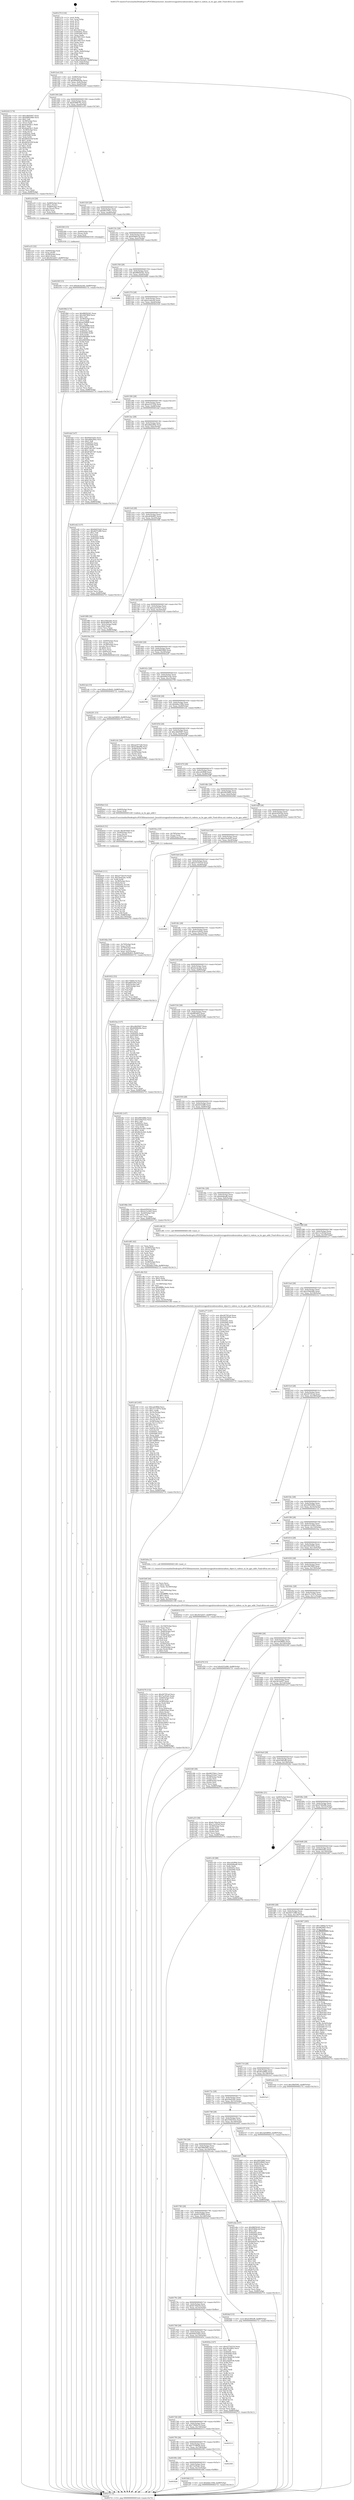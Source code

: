 digraph "0x401270" {
  label = "0x401270 (/mnt/c/Users/mathe/Desktop/tcc/POCII/binaries/extr_linuxdriversgpudrmradeonradeon_object.h_radeon_sa_bo_gpu_addr_Final-ollvm.out::main(0))"
  labelloc = "t"
  node[shape=record]

  Entry [label="",width=0.3,height=0.3,shape=circle,fillcolor=black,style=filled]
  "0x4012e4" [label="{
     0x4012e4 [32]\l
     | [instrs]\l
     &nbsp;&nbsp;0x4012e4 \<+6\>: mov -0x88(%rbp),%eax\l
     &nbsp;&nbsp;0x4012ea \<+2\>: mov %eax,%ecx\l
     &nbsp;&nbsp;0x4012ec \<+6\>: sub $0x8048428a,%ecx\l
     &nbsp;&nbsp;0x4012f2 \<+6\>: mov %eax,-0x9c(%rbp)\l
     &nbsp;&nbsp;0x4012f8 \<+6\>: mov %ecx,-0xa0(%rbp)\l
     &nbsp;&nbsp;0x4012fe \<+6\>: je 0000000000402243 \<main+0xfd3\>\l
  }"]
  "0x402243" [label="{
     0x402243 [174]\l
     | [instrs]\l
     &nbsp;&nbsp;0x402243 \<+5\>: mov $0xcd6d59d7,%eax\l
     &nbsp;&nbsp;0x402248 \<+5\>: mov $0xb98039d0,%ecx\l
     &nbsp;&nbsp;0x40224d \<+2\>: mov $0x1,%dl\l
     &nbsp;&nbsp;0x40224f \<+4\>: mov -0x38(%rbp),%rsi\l
     &nbsp;&nbsp;0x402253 \<+2\>: mov (%rsi),%edi\l
     &nbsp;&nbsp;0x402255 \<+6\>: sub $0x4eab5bc1,%edi\l
     &nbsp;&nbsp;0x40225b \<+3\>: add $0x1,%edi\l
     &nbsp;&nbsp;0x40225e \<+6\>: add $0x4eab5bc1,%edi\l
     &nbsp;&nbsp;0x402264 \<+4\>: mov -0x38(%rbp),%rsi\l
     &nbsp;&nbsp;0x402268 \<+2\>: mov %edi,(%rsi)\l
     &nbsp;&nbsp;0x40226a \<+7\>: mov 0x40505c,%edi\l
     &nbsp;&nbsp;0x402271 \<+8\>: mov 0x405060,%r8d\l
     &nbsp;&nbsp;0x402279 \<+3\>: mov %edi,%r9d\l
     &nbsp;&nbsp;0x40227c \<+7\>: add $0xd95d105f,%r9d\l
     &nbsp;&nbsp;0x402283 \<+4\>: sub $0x1,%r9d\l
     &nbsp;&nbsp;0x402287 \<+7\>: sub $0xd95d105f,%r9d\l
     &nbsp;&nbsp;0x40228e \<+4\>: imul %r9d,%edi\l
     &nbsp;&nbsp;0x402292 \<+3\>: and $0x1,%edi\l
     &nbsp;&nbsp;0x402295 \<+3\>: cmp $0x0,%edi\l
     &nbsp;&nbsp;0x402298 \<+4\>: sete %r10b\l
     &nbsp;&nbsp;0x40229c \<+4\>: cmp $0xa,%r8d\l
     &nbsp;&nbsp;0x4022a0 \<+4\>: setl %r11b\l
     &nbsp;&nbsp;0x4022a4 \<+3\>: mov %r10b,%bl\l
     &nbsp;&nbsp;0x4022a7 \<+3\>: xor $0xff,%bl\l
     &nbsp;&nbsp;0x4022aa \<+3\>: mov %r11b,%r14b\l
     &nbsp;&nbsp;0x4022ad \<+4\>: xor $0xff,%r14b\l
     &nbsp;&nbsp;0x4022b1 \<+3\>: xor $0x0,%dl\l
     &nbsp;&nbsp;0x4022b4 \<+3\>: mov %bl,%r15b\l
     &nbsp;&nbsp;0x4022b7 \<+4\>: and $0x0,%r15b\l
     &nbsp;&nbsp;0x4022bb \<+3\>: and %dl,%r10b\l
     &nbsp;&nbsp;0x4022be \<+3\>: mov %r14b,%r12b\l
     &nbsp;&nbsp;0x4022c1 \<+4\>: and $0x0,%r12b\l
     &nbsp;&nbsp;0x4022c5 \<+3\>: and %dl,%r11b\l
     &nbsp;&nbsp;0x4022c8 \<+3\>: or %r10b,%r15b\l
     &nbsp;&nbsp;0x4022cb \<+3\>: or %r11b,%r12b\l
     &nbsp;&nbsp;0x4022ce \<+3\>: xor %r12b,%r15b\l
     &nbsp;&nbsp;0x4022d1 \<+3\>: or %r14b,%bl\l
     &nbsp;&nbsp;0x4022d4 \<+3\>: xor $0xff,%bl\l
     &nbsp;&nbsp;0x4022d7 \<+3\>: or $0x0,%dl\l
     &nbsp;&nbsp;0x4022da \<+2\>: and %dl,%bl\l
     &nbsp;&nbsp;0x4022dc \<+3\>: or %bl,%r15b\l
     &nbsp;&nbsp;0x4022df \<+4\>: test $0x1,%r15b\l
     &nbsp;&nbsp;0x4022e3 \<+3\>: cmovne %ecx,%eax\l
     &nbsp;&nbsp;0x4022e6 \<+6\>: mov %eax,-0x88(%rbp)\l
     &nbsp;&nbsp;0x4022ec \<+5\>: jmp 0000000000402731 \<main+0x14c1\>\l
  }"]
  "0x401304" [label="{
     0x401304 [28]\l
     | [instrs]\l
     &nbsp;&nbsp;0x401304 \<+5\>: jmp 0000000000401309 \<main+0x99\>\l
     &nbsp;&nbsp;0x401309 \<+6\>: mov -0x9c(%rbp),%eax\l
     &nbsp;&nbsp;0x40130f \<+5\>: sub $0x8399b70c,%eax\l
     &nbsp;&nbsp;0x401314 \<+6\>: mov %eax,-0xa4(%rbp)\l
     &nbsp;&nbsp;0x40131a \<+6\>: je 0000000000401a16 \<main+0x7a6\>\l
  }"]
  Exit [label="",width=0.3,height=0.3,shape=circle,fillcolor=black,style=filled,peripheries=2]
  "0x401a16" [label="{
     0x401a16 [29]\l
     | [instrs]\l
     &nbsp;&nbsp;0x401a16 \<+4\>: mov -0x68(%rbp),%rax\l
     &nbsp;&nbsp;0x401a1a \<+6\>: movl $0x1,(%rax)\l
     &nbsp;&nbsp;0x401a20 \<+4\>: mov -0x68(%rbp),%rax\l
     &nbsp;&nbsp;0x401a24 \<+3\>: movslq (%rax),%rax\l
     &nbsp;&nbsp;0x401a27 \<+4\>: shl $0x4,%rax\l
     &nbsp;&nbsp;0x401a2b \<+3\>: mov %rax,%rdi\l
     &nbsp;&nbsp;0x401a2e \<+5\>: call 0000000000401050 \<malloc@plt\>\l
     | [calls]\l
     &nbsp;&nbsp;0x401050 \{1\} (unknown)\l
  }"]
  "0x401320" [label="{
     0x401320 [28]\l
     | [instrs]\l
     &nbsp;&nbsp;0x401320 \<+5\>: jmp 0000000000401325 \<main+0xb5\>\l
     &nbsp;&nbsp;0x401325 \<+6\>: mov -0x9c(%rbp),%eax\l
     &nbsp;&nbsp;0x40132b \<+5\>: sub $0x863794c1,%eax\l
     &nbsp;&nbsp;0x401330 \<+6\>: mov %eax,-0xa8(%rbp)\l
     &nbsp;&nbsp;0x401336 \<+6\>: je 0000000000402300 \<main+0x1090\>\l
  }"]
  "0x40230f" [label="{
     0x40230f [15]\l
     | [instrs]\l
     &nbsp;&nbsp;0x40230f \<+10\>: movl $0xebc4a3de,-0x88(%rbp)\l
     &nbsp;&nbsp;0x402319 \<+5\>: jmp 0000000000402731 \<main+0x14c1\>\l
  }"]
  "0x402300" [label="{
     0x402300 [15]\l
     | [instrs]\l
     &nbsp;&nbsp;0x402300 \<+4\>: mov -0x60(%rbp),%rax\l
     &nbsp;&nbsp;0x402304 \<+3\>: mov (%rax),%rax\l
     &nbsp;&nbsp;0x402307 \<+3\>: mov %rax,%rdi\l
     &nbsp;&nbsp;0x40230a \<+5\>: call 0000000000401030 \<free@plt\>\l
     | [calls]\l
     &nbsp;&nbsp;0x401030 \{1\} (unknown)\l
  }"]
  "0x40133c" [label="{
     0x40133c [28]\l
     | [instrs]\l
     &nbsp;&nbsp;0x40133c \<+5\>: jmp 0000000000401341 \<main+0xd1\>\l
     &nbsp;&nbsp;0x401341 \<+6\>: mov -0x9c(%rbp),%eax\l
     &nbsp;&nbsp;0x401347 \<+5\>: sub $0x95864c2d,%eax\l
     &nbsp;&nbsp;0x40134c \<+6\>: mov %eax,-0xac(%rbp)\l
     &nbsp;&nbsp;0x401352 \<+6\>: je 0000000000401f6d \<main+0xcfd\>\l
  }"]
  "0x4021ab" [label="{
     0x4021ab [15]\l
     | [instrs]\l
     &nbsp;&nbsp;0x4021ab \<+10\>: movl $0xea3c8eb2,-0x88(%rbp)\l
     &nbsp;&nbsp;0x4021b5 \<+5\>: jmp 0000000000402731 \<main+0x14c1\>\l
  }"]
  "0x401f6d" [label="{
     0x401f6d [174]\l
     | [instrs]\l
     &nbsp;&nbsp;0x401f6d \<+5\>: mov $0x9865b3d1,%eax\l
     &nbsp;&nbsp;0x401f72 \<+5\>: mov $0x30678f2f,%ecx\l
     &nbsp;&nbsp;0x401f77 \<+2\>: mov $0x1,%dl\l
     &nbsp;&nbsp;0x401f79 \<+4\>: mov -0x58(%rbp),%rsi\l
     &nbsp;&nbsp;0x401f7d \<+2\>: mov (%rsi),%edi\l
     &nbsp;&nbsp;0x401f7f \<+6\>: add $0xae29f6f8,%edi\l
     &nbsp;&nbsp;0x401f85 \<+3\>: add $0x1,%edi\l
     &nbsp;&nbsp;0x401f88 \<+6\>: sub $0xae29f6f8,%edi\l
     &nbsp;&nbsp;0x401f8e \<+4\>: mov -0x58(%rbp),%rsi\l
     &nbsp;&nbsp;0x401f92 \<+2\>: mov %edi,(%rsi)\l
     &nbsp;&nbsp;0x401f94 \<+7\>: mov 0x40505c,%edi\l
     &nbsp;&nbsp;0x401f9b \<+8\>: mov 0x405060,%r8d\l
     &nbsp;&nbsp;0x401fa3 \<+3\>: mov %edi,%r9d\l
     &nbsp;&nbsp;0x401fa6 \<+7\>: add $0xe6f04964,%r9d\l
     &nbsp;&nbsp;0x401fad \<+4\>: sub $0x1,%r9d\l
     &nbsp;&nbsp;0x401fb1 \<+7\>: sub $0xe6f04964,%r9d\l
     &nbsp;&nbsp;0x401fb8 \<+4\>: imul %r9d,%edi\l
     &nbsp;&nbsp;0x401fbc \<+3\>: and $0x1,%edi\l
     &nbsp;&nbsp;0x401fbf \<+3\>: cmp $0x0,%edi\l
     &nbsp;&nbsp;0x401fc2 \<+4\>: sete %r10b\l
     &nbsp;&nbsp;0x401fc6 \<+4\>: cmp $0xa,%r8d\l
     &nbsp;&nbsp;0x401fca \<+4\>: setl %r11b\l
     &nbsp;&nbsp;0x401fce \<+3\>: mov %r10b,%bl\l
     &nbsp;&nbsp;0x401fd1 \<+3\>: xor $0xff,%bl\l
     &nbsp;&nbsp;0x401fd4 \<+3\>: mov %r11b,%r14b\l
     &nbsp;&nbsp;0x401fd7 \<+4\>: xor $0xff,%r14b\l
     &nbsp;&nbsp;0x401fdb \<+3\>: xor $0x1,%dl\l
     &nbsp;&nbsp;0x401fde \<+3\>: mov %bl,%r15b\l
     &nbsp;&nbsp;0x401fe1 \<+4\>: and $0xff,%r15b\l
     &nbsp;&nbsp;0x401fe5 \<+3\>: and %dl,%r10b\l
     &nbsp;&nbsp;0x401fe8 \<+3\>: mov %r14b,%r12b\l
     &nbsp;&nbsp;0x401feb \<+4\>: and $0xff,%r12b\l
     &nbsp;&nbsp;0x401fef \<+3\>: and %dl,%r11b\l
     &nbsp;&nbsp;0x401ff2 \<+3\>: or %r10b,%r15b\l
     &nbsp;&nbsp;0x401ff5 \<+3\>: or %r11b,%r12b\l
     &nbsp;&nbsp;0x401ff8 \<+3\>: xor %r12b,%r15b\l
     &nbsp;&nbsp;0x401ffb \<+3\>: or %r14b,%bl\l
     &nbsp;&nbsp;0x401ffe \<+3\>: xor $0xff,%bl\l
     &nbsp;&nbsp;0x402001 \<+3\>: or $0x1,%dl\l
     &nbsp;&nbsp;0x402004 \<+2\>: and %dl,%bl\l
     &nbsp;&nbsp;0x402006 \<+3\>: or %bl,%r15b\l
     &nbsp;&nbsp;0x402009 \<+4\>: test $0x1,%r15b\l
     &nbsp;&nbsp;0x40200d \<+3\>: cmovne %ecx,%eax\l
     &nbsp;&nbsp;0x402010 \<+6\>: mov %eax,-0x88(%rbp)\l
     &nbsp;&nbsp;0x402016 \<+5\>: jmp 0000000000402731 \<main+0x14c1\>\l
  }"]
  "0x401358" [label="{
     0x401358 [28]\l
     | [instrs]\l
     &nbsp;&nbsp;0x401358 \<+5\>: jmp 000000000040135d \<main+0xed\>\l
     &nbsp;&nbsp;0x40135d \<+6\>: mov -0x9c(%rbp),%eax\l
     &nbsp;&nbsp;0x401363 \<+5\>: sub $0x9865b3d1,%eax\l
     &nbsp;&nbsp;0x401368 \<+6\>: mov %eax,-0xb0(%rbp)\l
     &nbsp;&nbsp;0x40136e \<+6\>: je 000000000040266b \<main+0x13fb\>\l
  }"]
  "0x4020e8" [label="{
     0x4020e8 [111]\l
     | [instrs]\l
     &nbsp;&nbsp;0x4020e8 \<+5\>: mov $0xe5754319,%edx\l
     &nbsp;&nbsp;0x4020ed \<+6\>: mov $0x50ef22bc,%r8d\l
     &nbsp;&nbsp;0x4020f3 \<+3\>: xor %r9d,%r9d\l
     &nbsp;&nbsp;0x4020f6 \<+4\>: mov -0x38(%rbp),%rcx\l
     &nbsp;&nbsp;0x4020fa \<+6\>: movl $0x0,(%rcx)\l
     &nbsp;&nbsp;0x402100 \<+8\>: mov 0x40505c,%r10d\l
     &nbsp;&nbsp;0x402108 \<+8\>: mov 0x405060,%r11d\l
     &nbsp;&nbsp;0x402110 \<+4\>: sub $0x1,%r9d\l
     &nbsp;&nbsp;0x402114 \<+3\>: mov %r10d,%ebx\l
     &nbsp;&nbsp;0x402117 \<+3\>: add %r9d,%ebx\l
     &nbsp;&nbsp;0x40211a \<+4\>: imul %ebx,%r10d\l
     &nbsp;&nbsp;0x40211e \<+4\>: and $0x1,%r10d\l
     &nbsp;&nbsp;0x402122 \<+4\>: cmp $0x0,%r10d\l
     &nbsp;&nbsp;0x402126 \<+4\>: sete %r14b\l
     &nbsp;&nbsp;0x40212a \<+4\>: cmp $0xa,%r11d\l
     &nbsp;&nbsp;0x40212e \<+4\>: setl %r15b\l
     &nbsp;&nbsp;0x402132 \<+3\>: mov %r14b,%r12b\l
     &nbsp;&nbsp;0x402135 \<+3\>: and %r15b,%r12b\l
     &nbsp;&nbsp;0x402138 \<+3\>: xor %r15b,%r14b\l
     &nbsp;&nbsp;0x40213b \<+3\>: or %r14b,%r12b\l
     &nbsp;&nbsp;0x40213e \<+4\>: test $0x1,%r12b\l
     &nbsp;&nbsp;0x402142 \<+4\>: cmovne %r8d,%edx\l
     &nbsp;&nbsp;0x402146 \<+6\>: mov %edx,-0x88(%rbp)\l
     &nbsp;&nbsp;0x40214c \<+6\>: mov %eax,-0x170(%rbp)\l
     &nbsp;&nbsp;0x402152 \<+5\>: jmp 0000000000402731 \<main+0x14c1\>\l
  }"]
  "0x40266b" [label="{
     0x40266b\l
  }", style=dashed]
  "0x401374" [label="{
     0x401374 [28]\l
     | [instrs]\l
     &nbsp;&nbsp;0x401374 \<+5\>: jmp 0000000000401379 \<main+0x109\>\l
     &nbsp;&nbsp;0x401379 \<+6\>: mov -0x9c(%rbp),%eax\l
     &nbsp;&nbsp;0x40137f \<+5\>: sub $0xa1a0ec4e,%eax\l
     &nbsp;&nbsp;0x401384 \<+6\>: mov %eax,-0xb4(%rbp)\l
     &nbsp;&nbsp;0x40138a \<+6\>: je 000000000040232d \<main+0x10bd\>\l
  }"]
  "0x4020c9" [label="{
     0x4020c9 [31]\l
     | [instrs]\l
     &nbsp;&nbsp;0x4020c9 \<+10\>: movabs $0x4030b6,%rdi\l
     &nbsp;&nbsp;0x4020d3 \<+4\>: mov -0x40(%rbp),%rcx\l
     &nbsp;&nbsp;0x4020d7 \<+3\>: mov %rax,(%rcx)\l
     &nbsp;&nbsp;0x4020da \<+4\>: mov -0x40(%rbp),%rax\l
     &nbsp;&nbsp;0x4020de \<+3\>: mov (%rax),%rsi\l
     &nbsp;&nbsp;0x4020e1 \<+2\>: mov $0x0,%al\l
     &nbsp;&nbsp;0x4020e3 \<+5\>: call 0000000000401040 \<printf@plt\>\l
     | [calls]\l
     &nbsp;&nbsp;0x401040 \{1\} (unknown)\l
  }"]
  "0x40232d" [label="{
     0x40232d\l
  }", style=dashed]
  "0x401390" [label="{
     0x401390 [28]\l
     | [instrs]\l
     &nbsp;&nbsp;0x401390 \<+5\>: jmp 0000000000401395 \<main+0x125\>\l
     &nbsp;&nbsp;0x401395 \<+6\>: mov -0x9c(%rbp),%eax\l
     &nbsp;&nbsp;0x40139b \<+5\>: sub $0xa2357226,%eax\l
     &nbsp;&nbsp;0x4013a0 \<+6\>: mov %eax,-0xb8(%rbp)\l
     &nbsp;&nbsp;0x4013a6 \<+6\>: je 0000000000401daf \<main+0xb3f\>\l
  }"]
  "0x401cbf" [label="{
     0x401cbf [183]\l
     | [instrs]\l
     &nbsp;&nbsp;0x401cbf \<+5\>: mov $0xcefcf99d,%ecx\l
     &nbsp;&nbsp;0x401cc4 \<+5\>: mov $0x37c15074,%edx\l
     &nbsp;&nbsp;0x401cc9 \<+3\>: mov $0x1,%r8b\l
     &nbsp;&nbsp;0x401ccc \<+6\>: mov -0x16c(%rbp),%esi\l
     &nbsp;&nbsp;0x401cd2 \<+3\>: imul %eax,%esi\l
     &nbsp;&nbsp;0x401cd5 \<+3\>: movslq %esi,%r9\l
     &nbsp;&nbsp;0x401cd8 \<+4\>: mov -0x60(%rbp),%r10\l
     &nbsp;&nbsp;0x401cdc \<+3\>: mov (%r10),%r10\l
     &nbsp;&nbsp;0x401cdf \<+4\>: mov -0x58(%rbp),%r11\l
     &nbsp;&nbsp;0x401ce3 \<+3\>: movslq (%r11),%r11\l
     &nbsp;&nbsp;0x401ce6 \<+4\>: shl $0x4,%r11\l
     &nbsp;&nbsp;0x401cea \<+3\>: add %r11,%r10\l
     &nbsp;&nbsp;0x401ced \<+4\>: mov 0x8(%r10),%r10\l
     &nbsp;&nbsp;0x401cf1 \<+3\>: mov %r9,(%r10)\l
     &nbsp;&nbsp;0x401cf4 \<+7\>: mov 0x40505c,%eax\l
     &nbsp;&nbsp;0x401cfb \<+7\>: mov 0x405060,%esi\l
     &nbsp;&nbsp;0x401d02 \<+2\>: mov %eax,%edi\l
     &nbsp;&nbsp;0x401d04 \<+6\>: add $0x7bf6f83a,%edi\l
     &nbsp;&nbsp;0x401d0a \<+3\>: sub $0x1,%edi\l
     &nbsp;&nbsp;0x401d0d \<+6\>: sub $0x7bf6f83a,%edi\l
     &nbsp;&nbsp;0x401d13 \<+3\>: imul %edi,%eax\l
     &nbsp;&nbsp;0x401d16 \<+3\>: and $0x1,%eax\l
     &nbsp;&nbsp;0x401d19 \<+3\>: cmp $0x0,%eax\l
     &nbsp;&nbsp;0x401d1c \<+3\>: sete %bl\l
     &nbsp;&nbsp;0x401d1f \<+3\>: cmp $0xa,%esi\l
     &nbsp;&nbsp;0x401d22 \<+4\>: setl %r14b\l
     &nbsp;&nbsp;0x401d26 \<+3\>: mov %bl,%r15b\l
     &nbsp;&nbsp;0x401d29 \<+4\>: xor $0xff,%r15b\l
     &nbsp;&nbsp;0x401d2d \<+3\>: mov %r14b,%r12b\l
     &nbsp;&nbsp;0x401d30 \<+4\>: xor $0xff,%r12b\l
     &nbsp;&nbsp;0x401d34 \<+4\>: xor $0x1,%r8b\l
     &nbsp;&nbsp;0x401d38 \<+3\>: mov %r15b,%r13b\l
     &nbsp;&nbsp;0x401d3b \<+4\>: and $0xff,%r13b\l
     &nbsp;&nbsp;0x401d3f \<+3\>: and %r8b,%bl\l
     &nbsp;&nbsp;0x401d42 \<+3\>: mov %r12b,%al\l
     &nbsp;&nbsp;0x401d45 \<+2\>: and $0xff,%al\l
     &nbsp;&nbsp;0x401d47 \<+3\>: and %r8b,%r14b\l
     &nbsp;&nbsp;0x401d4a \<+3\>: or %bl,%r13b\l
     &nbsp;&nbsp;0x401d4d \<+3\>: or %r14b,%al\l
     &nbsp;&nbsp;0x401d50 \<+3\>: xor %al,%r13b\l
     &nbsp;&nbsp;0x401d53 \<+3\>: or %r12b,%r15b\l
     &nbsp;&nbsp;0x401d56 \<+4\>: xor $0xff,%r15b\l
     &nbsp;&nbsp;0x401d5a \<+4\>: or $0x1,%r8b\l
     &nbsp;&nbsp;0x401d5e \<+3\>: and %r8b,%r15b\l
     &nbsp;&nbsp;0x401d61 \<+3\>: or %r15b,%r13b\l
     &nbsp;&nbsp;0x401d64 \<+4\>: test $0x1,%r13b\l
     &nbsp;&nbsp;0x401d68 \<+3\>: cmovne %edx,%ecx\l
     &nbsp;&nbsp;0x401d6b \<+6\>: mov %ecx,-0x88(%rbp)\l
     &nbsp;&nbsp;0x401d71 \<+5\>: jmp 0000000000402731 \<main+0x14c1\>\l
  }"]
  "0x401daf" [label="{
     0x401daf [147]\l
     | [instrs]\l
     &nbsp;&nbsp;0x401daf \<+5\>: mov $0x6dd33eb5,%eax\l
     &nbsp;&nbsp;0x401db4 \<+5\>: mov $0xa6bb2842,%ecx\l
     &nbsp;&nbsp;0x401db9 \<+2\>: mov $0x1,%dl\l
     &nbsp;&nbsp;0x401dbb \<+7\>: mov 0x40505c,%esi\l
     &nbsp;&nbsp;0x401dc2 \<+7\>: mov 0x405060,%edi\l
     &nbsp;&nbsp;0x401dc9 \<+3\>: mov %esi,%r8d\l
     &nbsp;&nbsp;0x401dcc \<+7\>: sub $0x87d01307,%r8d\l
     &nbsp;&nbsp;0x401dd3 \<+4\>: sub $0x1,%r8d\l
     &nbsp;&nbsp;0x401dd7 \<+7\>: add $0x87d01307,%r8d\l
     &nbsp;&nbsp;0x401dde \<+4\>: imul %r8d,%esi\l
     &nbsp;&nbsp;0x401de2 \<+3\>: and $0x1,%esi\l
     &nbsp;&nbsp;0x401de5 \<+3\>: cmp $0x0,%esi\l
     &nbsp;&nbsp;0x401de8 \<+4\>: sete %r9b\l
     &nbsp;&nbsp;0x401dec \<+3\>: cmp $0xa,%edi\l
     &nbsp;&nbsp;0x401def \<+4\>: setl %r10b\l
     &nbsp;&nbsp;0x401df3 \<+3\>: mov %r9b,%r11b\l
     &nbsp;&nbsp;0x401df6 \<+4\>: xor $0xff,%r11b\l
     &nbsp;&nbsp;0x401dfa \<+3\>: mov %r10b,%bl\l
     &nbsp;&nbsp;0x401dfd \<+3\>: xor $0xff,%bl\l
     &nbsp;&nbsp;0x401e00 \<+3\>: xor $0x0,%dl\l
     &nbsp;&nbsp;0x401e03 \<+3\>: mov %r11b,%r14b\l
     &nbsp;&nbsp;0x401e06 \<+4\>: and $0x0,%r14b\l
     &nbsp;&nbsp;0x401e0a \<+3\>: and %dl,%r9b\l
     &nbsp;&nbsp;0x401e0d \<+3\>: mov %bl,%r15b\l
     &nbsp;&nbsp;0x401e10 \<+4\>: and $0x0,%r15b\l
     &nbsp;&nbsp;0x401e14 \<+3\>: and %dl,%r10b\l
     &nbsp;&nbsp;0x401e17 \<+3\>: or %r9b,%r14b\l
     &nbsp;&nbsp;0x401e1a \<+3\>: or %r10b,%r15b\l
     &nbsp;&nbsp;0x401e1d \<+3\>: xor %r15b,%r14b\l
     &nbsp;&nbsp;0x401e20 \<+3\>: or %bl,%r11b\l
     &nbsp;&nbsp;0x401e23 \<+4\>: xor $0xff,%r11b\l
     &nbsp;&nbsp;0x401e27 \<+3\>: or $0x0,%dl\l
     &nbsp;&nbsp;0x401e2a \<+3\>: and %dl,%r11b\l
     &nbsp;&nbsp;0x401e2d \<+3\>: or %r11b,%r14b\l
     &nbsp;&nbsp;0x401e30 \<+4\>: test $0x1,%r14b\l
     &nbsp;&nbsp;0x401e34 \<+3\>: cmovne %ecx,%eax\l
     &nbsp;&nbsp;0x401e37 \<+6\>: mov %eax,-0x88(%rbp)\l
     &nbsp;&nbsp;0x401e3d \<+5\>: jmp 0000000000402731 \<main+0x14c1\>\l
  }"]
  "0x4013ac" [label="{
     0x4013ac [28]\l
     | [instrs]\l
     &nbsp;&nbsp;0x4013ac \<+5\>: jmp 00000000004013b1 \<main+0x141\>\l
     &nbsp;&nbsp;0x4013b1 \<+6\>: mov -0x9c(%rbp),%eax\l
     &nbsp;&nbsp;0x4013b7 \<+5\>: sub $0xa6bb2842,%eax\l
     &nbsp;&nbsp;0x4013bc \<+6\>: mov %eax,-0xbc(%rbp)\l
     &nbsp;&nbsp;0x4013c2 \<+6\>: je 0000000000401e42 \<main+0xbd2\>\l
  }"]
  "0x401c8b" [label="{
     0x401c8b [52]\l
     | [instrs]\l
     &nbsp;&nbsp;0x401c8b \<+2\>: xor %ecx,%ecx\l
     &nbsp;&nbsp;0x401c8d \<+5\>: mov $0x2,%edx\l
     &nbsp;&nbsp;0x401c92 \<+6\>: mov %edx,-0x168(%rbp)\l
     &nbsp;&nbsp;0x401c98 \<+1\>: cltd\l
     &nbsp;&nbsp;0x401c99 \<+6\>: mov -0x168(%rbp),%esi\l
     &nbsp;&nbsp;0x401c9f \<+2\>: idiv %esi\l
     &nbsp;&nbsp;0x401ca1 \<+6\>: imul $0xfffffffe,%edx,%edx\l
     &nbsp;&nbsp;0x401ca7 \<+2\>: mov %ecx,%edi\l
     &nbsp;&nbsp;0x401ca9 \<+2\>: sub %edx,%edi\l
     &nbsp;&nbsp;0x401cab \<+2\>: mov %ecx,%edx\l
     &nbsp;&nbsp;0x401cad \<+3\>: sub $0x1,%edx\l
     &nbsp;&nbsp;0x401cb0 \<+2\>: add %edx,%edi\l
     &nbsp;&nbsp;0x401cb2 \<+2\>: sub %edi,%ecx\l
     &nbsp;&nbsp;0x401cb4 \<+6\>: mov %ecx,-0x16c(%rbp)\l
     &nbsp;&nbsp;0x401cba \<+5\>: call 0000000000401160 \<next_i\>\l
     | [calls]\l
     &nbsp;&nbsp;0x401160 \{1\} (/mnt/c/Users/mathe/Desktop/tcc/POCII/binaries/extr_linuxdriversgpudrmradeonradeon_object.h_radeon_sa_bo_gpu_addr_Final-ollvm.out::next_i)\l
  }"]
  "0x401e42" [label="{
     0x401e42 [137]\l
     | [instrs]\l
     &nbsp;&nbsp;0x401e42 \<+5\>: mov $0x6dd33eb5,%eax\l
     &nbsp;&nbsp;0x401e47 \<+5\>: mov $0x4b57c6f6,%ecx\l
     &nbsp;&nbsp;0x401e4c \<+2\>: mov $0x1,%dl\l
     &nbsp;&nbsp;0x401e4e \<+2\>: xor %esi,%esi\l
     &nbsp;&nbsp;0x401e50 \<+7\>: mov 0x40505c,%edi\l
     &nbsp;&nbsp;0x401e57 \<+8\>: mov 0x405060,%r8d\l
     &nbsp;&nbsp;0x401e5f \<+3\>: sub $0x1,%esi\l
     &nbsp;&nbsp;0x401e62 \<+3\>: mov %edi,%r9d\l
     &nbsp;&nbsp;0x401e65 \<+3\>: add %esi,%r9d\l
     &nbsp;&nbsp;0x401e68 \<+4\>: imul %r9d,%edi\l
     &nbsp;&nbsp;0x401e6c \<+3\>: and $0x1,%edi\l
     &nbsp;&nbsp;0x401e6f \<+3\>: cmp $0x0,%edi\l
     &nbsp;&nbsp;0x401e72 \<+4\>: sete %r10b\l
     &nbsp;&nbsp;0x401e76 \<+4\>: cmp $0xa,%r8d\l
     &nbsp;&nbsp;0x401e7a \<+4\>: setl %r11b\l
     &nbsp;&nbsp;0x401e7e \<+3\>: mov %r10b,%bl\l
     &nbsp;&nbsp;0x401e81 \<+3\>: xor $0xff,%bl\l
     &nbsp;&nbsp;0x401e84 \<+3\>: mov %r11b,%r14b\l
     &nbsp;&nbsp;0x401e87 \<+4\>: xor $0xff,%r14b\l
     &nbsp;&nbsp;0x401e8b \<+3\>: xor $0x0,%dl\l
     &nbsp;&nbsp;0x401e8e \<+3\>: mov %bl,%r15b\l
     &nbsp;&nbsp;0x401e91 \<+4\>: and $0x0,%r15b\l
     &nbsp;&nbsp;0x401e95 \<+3\>: and %dl,%r10b\l
     &nbsp;&nbsp;0x401e98 \<+3\>: mov %r14b,%r12b\l
     &nbsp;&nbsp;0x401e9b \<+4\>: and $0x0,%r12b\l
     &nbsp;&nbsp;0x401e9f \<+3\>: and %dl,%r11b\l
     &nbsp;&nbsp;0x401ea2 \<+3\>: or %r10b,%r15b\l
     &nbsp;&nbsp;0x401ea5 \<+3\>: or %r11b,%r12b\l
     &nbsp;&nbsp;0x401ea8 \<+3\>: xor %r12b,%r15b\l
     &nbsp;&nbsp;0x401eab \<+3\>: or %r14b,%bl\l
     &nbsp;&nbsp;0x401eae \<+3\>: xor $0xff,%bl\l
     &nbsp;&nbsp;0x401eb1 \<+3\>: or $0x0,%dl\l
     &nbsp;&nbsp;0x401eb4 \<+2\>: and %dl,%bl\l
     &nbsp;&nbsp;0x401eb6 \<+3\>: or %bl,%r15b\l
     &nbsp;&nbsp;0x401eb9 \<+4\>: test $0x1,%r15b\l
     &nbsp;&nbsp;0x401ebd \<+3\>: cmovne %ecx,%eax\l
     &nbsp;&nbsp;0x401ec0 \<+6\>: mov %eax,-0x88(%rbp)\l
     &nbsp;&nbsp;0x401ec6 \<+5\>: jmp 0000000000402731 \<main+0x14c1\>\l
  }"]
  "0x4013c8" [label="{
     0x4013c8 [28]\l
     | [instrs]\l
     &nbsp;&nbsp;0x4013c8 \<+5\>: jmp 00000000004013cd \<main+0x15d\>\l
     &nbsp;&nbsp;0x4013cd \<+6\>: mov -0x9c(%rbp),%eax\l
     &nbsp;&nbsp;0x4013d3 \<+5\>: sub $0xa83fe803,%eax\l
     &nbsp;&nbsp;0x4013d8 \<+6\>: mov %eax,-0xc0(%rbp)\l
     &nbsp;&nbsp;0x4013de \<+6\>: je 00000000004019f8 \<main+0x788\>\l
  }"]
  "0x401828" [label="{
     0x401828\l
  }", style=dashed]
  "0x4019f8" [label="{
     0x4019f8 [30]\l
     | [instrs]\l
     &nbsp;&nbsp;0x4019f8 \<+5\>: mov $0x259dcb9a,%eax\l
     &nbsp;&nbsp;0x4019fd \<+5\>: mov $0x8399b70c,%ecx\l
     &nbsp;&nbsp;0x401a02 \<+3\>: mov -0x2c(%rbp),%edx\l
     &nbsp;&nbsp;0x401a05 \<+3\>: cmp $0x0,%edx\l
     &nbsp;&nbsp;0x401a08 \<+3\>: cmove %ecx,%eax\l
     &nbsp;&nbsp;0x401a0b \<+6\>: mov %eax,-0x88(%rbp)\l
     &nbsp;&nbsp;0x401a11 \<+5\>: jmp 0000000000402731 \<main+0x14c1\>\l
  }"]
  "0x4013e4" [label="{
     0x4013e4 [28]\l
     | [instrs]\l
     &nbsp;&nbsp;0x4013e4 \<+5\>: jmp 00000000004013e9 \<main+0x179\>\l
     &nbsp;&nbsp;0x4013e9 \<+6\>: mov -0x9c(%rbp),%eax\l
     &nbsp;&nbsp;0x4013ef \<+5\>: sub $0xaa5554a7,%eax\l
     &nbsp;&nbsp;0x4013f4 \<+6\>: mov %eax,-0xc4(%rbp)\l
     &nbsp;&nbsp;0x4013fa \<+6\>: je 000000000040218a \<main+0xf1a\>\l
  }"]
  "0x401bfd" [label="{
     0x401bfd [15]\l
     | [instrs]\l
     &nbsp;&nbsp;0x401bfd \<+10\>: movl $0xbbbc100b,-0x88(%rbp)\l
     &nbsp;&nbsp;0x401c07 \<+5\>: jmp 0000000000402731 \<main+0x14c1\>\l
  }"]
  "0x40218a" [label="{
     0x40218a [33]\l
     | [instrs]\l
     &nbsp;&nbsp;0x40218a \<+4\>: mov -0x60(%rbp),%rax\l
     &nbsp;&nbsp;0x40218e \<+3\>: mov (%rax),%rax\l
     &nbsp;&nbsp;0x402191 \<+4\>: mov -0x38(%rbp),%rcx\l
     &nbsp;&nbsp;0x402195 \<+3\>: movslq (%rcx),%rcx\l
     &nbsp;&nbsp;0x402198 \<+4\>: shl $0x4,%rcx\l
     &nbsp;&nbsp;0x40219c \<+3\>: add %rcx,%rax\l
     &nbsp;&nbsp;0x40219f \<+4\>: mov 0x8(%rax),%rax\l
     &nbsp;&nbsp;0x4021a3 \<+3\>: mov %rax,%rdi\l
     &nbsp;&nbsp;0x4021a6 \<+5\>: call 0000000000401030 \<free@plt\>\l
     | [calls]\l
     &nbsp;&nbsp;0x401030 \{1\} (unknown)\l
  }"]
  "0x401400" [label="{
     0x401400 [28]\l
     | [instrs]\l
     &nbsp;&nbsp;0x401400 \<+5\>: jmp 0000000000401405 \<main+0x195\>\l
     &nbsp;&nbsp;0x401405 \<+6\>: mov -0x9c(%rbp),%eax\l
     &nbsp;&nbsp;0x40140b \<+5\>: sub $0xb98039d0,%eax\l
     &nbsp;&nbsp;0x401410 \<+6\>: mov %eax,-0xc8(%rbp)\l
     &nbsp;&nbsp;0x401416 \<+6\>: je 00000000004022f1 \<main+0x1081\>\l
  }"]
  "0x40180c" [label="{
     0x40180c [28]\l
     | [instrs]\l
     &nbsp;&nbsp;0x40180c \<+5\>: jmp 0000000000401811 \<main+0x5a1\>\l
     &nbsp;&nbsp;0x401811 \<+6\>: mov -0x9c(%rbp),%eax\l
     &nbsp;&nbsp;0x401817 \<+5\>: sub $0x7ac95afc,%eax\l
     &nbsp;&nbsp;0x40181c \<+6\>: mov %eax,-0x15c(%rbp)\l
     &nbsp;&nbsp;0x401822 \<+6\>: je 0000000000401bfd \<main+0x98d\>\l
  }"]
  "0x4022f1" [label="{
     0x4022f1 [15]\l
     | [instrs]\l
     &nbsp;&nbsp;0x4022f1 \<+10\>: movl $0x3a638693,-0x88(%rbp)\l
     &nbsp;&nbsp;0x4022fb \<+5\>: jmp 0000000000402731 \<main+0x14c1\>\l
  }"]
  "0x40141c" [label="{
     0x40141c [28]\l
     | [instrs]\l
     &nbsp;&nbsp;0x40141c \<+5\>: jmp 0000000000401421 \<main+0x1b1\>\l
     &nbsp;&nbsp;0x401421 \<+6\>: mov -0x9c(%rbp),%eax\l
     &nbsp;&nbsp;0x401427 \<+5\>: sub $0xb9923cde,%eax\l
     &nbsp;&nbsp;0x40142c \<+6\>: mov %eax,-0xcc(%rbp)\l
     &nbsp;&nbsp;0x401432 \<+6\>: je 0000000000402709 \<main+0x1499\>\l
  }"]
  "0x402383" [label="{
     0x402383\l
  }", style=dashed]
  "0x402709" [label="{
     0x402709\l
  }", style=dashed]
  "0x401438" [label="{
     0x401438 [28]\l
     | [instrs]\l
     &nbsp;&nbsp;0x401438 \<+5\>: jmp 000000000040143d \<main+0x1cd\>\l
     &nbsp;&nbsp;0x40143d \<+6\>: mov -0x9c(%rbp),%eax\l
     &nbsp;&nbsp;0x401443 \<+5\>: sub $0xbbbc100b,%eax\l
     &nbsp;&nbsp;0x401448 \<+6\>: mov %eax,-0xd0(%rbp)\l
     &nbsp;&nbsp;0x40144e \<+6\>: je 0000000000401c0c \<main+0x99c\>\l
  }"]
  "0x4017f0" [label="{
     0x4017f0 [28]\l
     | [instrs]\l
     &nbsp;&nbsp;0x4017f0 \<+5\>: jmp 00000000004017f5 \<main+0x585\>\l
     &nbsp;&nbsp;0x4017f5 \<+6\>: mov -0x9c(%rbp),%eax\l
     &nbsp;&nbsp;0x4017fb \<+5\>: sub $0x757f6626,%eax\l
     &nbsp;&nbsp;0x401800 \<+6\>: mov %eax,-0x158(%rbp)\l
     &nbsp;&nbsp;0x401806 \<+6\>: je 0000000000402383 \<main+0x1113\>\l
  }"]
  "0x401c0c" [label="{
     0x401c0c [36]\l
     | [instrs]\l
     &nbsp;&nbsp;0x401c0c \<+5\>: mov $0xa2357226,%eax\l
     &nbsp;&nbsp;0x401c11 \<+5\>: mov $0x47d6a9fb,%ecx\l
     &nbsp;&nbsp;0x401c16 \<+4\>: mov -0x48(%rbp),%rdx\l
     &nbsp;&nbsp;0x401c1a \<+2\>: mov (%rdx),%esi\l
     &nbsp;&nbsp;0x401c1c \<+4\>: mov -0x50(%rbp),%rdx\l
     &nbsp;&nbsp;0x401c20 \<+2\>: cmp (%rdx),%esi\l
     &nbsp;&nbsp;0x401c22 \<+3\>: cmovl %ecx,%eax\l
     &nbsp;&nbsp;0x401c25 \<+6\>: mov %eax,-0x88(%rbp)\l
     &nbsp;&nbsp;0x401c2b \<+5\>: jmp 0000000000402731 \<main+0x14c1\>\l
  }"]
  "0x401454" [label="{
     0x401454 [28]\l
     | [instrs]\l
     &nbsp;&nbsp;0x401454 \<+5\>: jmp 0000000000401459 \<main+0x1e9\>\l
     &nbsp;&nbsp;0x401459 \<+6\>: mov -0x9c(%rbp),%eax\l
     &nbsp;&nbsp;0x40145f \<+5\>: sub $0xcd6d59d7,%eax\l
     &nbsp;&nbsp;0x401464 \<+6\>: mov %eax,-0xd4(%rbp)\l
     &nbsp;&nbsp;0x40146a \<+6\>: je 00000000004026df \<main+0x146f\>\l
  }"]
  "0x402513" [label="{
     0x402513\l
  }", style=dashed]
  "0x4026df" [label="{
     0x4026df\l
  }", style=dashed]
  "0x401470" [label="{
     0x401470 [28]\l
     | [instrs]\l
     &nbsp;&nbsp;0x401470 \<+5\>: jmp 0000000000401475 \<main+0x205\>\l
     &nbsp;&nbsp;0x401475 \<+6\>: mov -0x9c(%rbp),%eax\l
     &nbsp;&nbsp;0x40147b \<+5\>: sub $0xcefcf99d,%eax\l
     &nbsp;&nbsp;0x401480 \<+6\>: mov %eax,-0xd8(%rbp)\l
     &nbsp;&nbsp;0x401486 \<+6\>: je 00000000004025f8 \<main+0x1388\>\l
  }"]
  "0x4017d4" [label="{
     0x4017d4 [28]\l
     | [instrs]\l
     &nbsp;&nbsp;0x4017d4 \<+5\>: jmp 00000000004017d9 \<main+0x569\>\l
     &nbsp;&nbsp;0x4017d9 \<+6\>: mov -0x9c(%rbp),%eax\l
     &nbsp;&nbsp;0x4017df \<+5\>: sub $0x73684e7d,%eax\l
     &nbsp;&nbsp;0x4017e4 \<+6\>: mov %eax,-0x154(%rbp)\l
     &nbsp;&nbsp;0x4017ea \<+6\>: je 0000000000402513 \<main+0x12a3\>\l
  }"]
  "0x4025f8" [label="{
     0x4025f8\l
  }", style=dashed]
  "0x40148c" [label="{
     0x40148c [28]\l
     | [instrs]\l
     &nbsp;&nbsp;0x40148c \<+5\>: jmp 0000000000401491 \<main+0x221\>\l
     &nbsp;&nbsp;0x401491 \<+6\>: mov -0x9c(%rbp),%eax\l
     &nbsp;&nbsp;0x401497 \<+5\>: sub $0xcf032802,%eax\l
     &nbsp;&nbsp;0x40149c \<+6\>: mov %eax,-0xdc(%rbp)\l
     &nbsp;&nbsp;0x4014a2 \<+6\>: je 00000000004020bd \<main+0xe4d\>\l
  }"]
  "0x40265c" [label="{
     0x40265c\l
  }", style=dashed]
  "0x4020bd" [label="{
     0x4020bd [12]\l
     | [instrs]\l
     &nbsp;&nbsp;0x4020bd \<+4\>: mov -0x60(%rbp),%rax\l
     &nbsp;&nbsp;0x4020c1 \<+3\>: mov (%rax),%rdi\l
     &nbsp;&nbsp;0x4020c4 \<+5\>: call 0000000000401240 \<radeon_sa_bo_gpu_addr\>\l
     | [calls]\l
     &nbsp;&nbsp;0x401240 \{1\} (/mnt/c/Users/mathe/Desktop/tcc/POCII/binaries/extr_linuxdriversgpudrmradeonradeon_object.h_radeon_sa_bo_gpu_addr_Final-ollvm.out::radeon_sa_bo_gpu_addr)\l
  }"]
  "0x4014a8" [label="{
     0x4014a8 [28]\l
     | [instrs]\l
     &nbsp;&nbsp;0x4014a8 \<+5\>: jmp 00000000004014ad \<main+0x23d\>\l
     &nbsp;&nbsp;0x4014ad \<+6\>: mov -0x9c(%rbp),%eax\l
     &nbsp;&nbsp;0x4014b3 \<+5\>: sub $0xdc9591bd,%eax\l
     &nbsp;&nbsp;0x4014b8 \<+6\>: mov %eax,-0xe0(%rbp)\l
     &nbsp;&nbsp;0x4014be \<+6\>: je 00000000004019ca \<main+0x75a\>\l
  }"]
  "0x4017b8" [label="{
     0x4017b8 [28]\l
     | [instrs]\l
     &nbsp;&nbsp;0x4017b8 \<+5\>: jmp 00000000004017bd \<main+0x54d\>\l
     &nbsp;&nbsp;0x4017bd \<+6\>: mov -0x9c(%rbp),%eax\l
     &nbsp;&nbsp;0x4017c3 \<+5\>: sub $0x6dd33eb5,%eax\l
     &nbsp;&nbsp;0x4017c8 \<+6\>: mov %eax,-0x150(%rbp)\l
     &nbsp;&nbsp;0x4017ce \<+6\>: je 000000000040265c \<main+0x13ec\>\l
  }"]
  "0x4019ca" [label="{
     0x4019ca [16]\l
     | [instrs]\l
     &nbsp;&nbsp;0x4019ca \<+4\>: mov -0x78(%rbp),%rax\l
     &nbsp;&nbsp;0x4019ce \<+3\>: mov (%rax),%rax\l
     &nbsp;&nbsp;0x4019d1 \<+4\>: mov 0x8(%rax),%rdi\l
     &nbsp;&nbsp;0x4019d5 \<+5\>: call 0000000000401060 \<atoi@plt\>\l
     | [calls]\l
     &nbsp;&nbsp;0x401060 \{1\} (unknown)\l
  }"]
  "0x4014c4" [label="{
     0x4014c4 [28]\l
     | [instrs]\l
     &nbsp;&nbsp;0x4014c4 \<+5\>: jmp 00000000004014c9 \<main+0x259\>\l
     &nbsp;&nbsp;0x4014c9 \<+6\>: mov -0x9c(%rbp),%eax\l
     &nbsp;&nbsp;0x4014cf \<+5\>: sub $0xe54e0af2,%eax\l
     &nbsp;&nbsp;0x4014d4 \<+6\>: mov %eax,-0xe4(%rbp)\l
     &nbsp;&nbsp;0x4014da \<+6\>: je 0000000000401832 \<main+0x5c2\>\l
  }"]
  "0x40202a" [label="{
     0x40202a [147]\l
     | [instrs]\l
     &nbsp;&nbsp;0x40202a \<+5\>: mov $0xe5754319,%eax\l
     &nbsp;&nbsp;0x40202f \<+5\>: mov $0xcf032802,%ecx\l
     &nbsp;&nbsp;0x402034 \<+2\>: mov $0x1,%dl\l
     &nbsp;&nbsp;0x402036 \<+7\>: mov 0x40505c,%esi\l
     &nbsp;&nbsp;0x40203d \<+7\>: mov 0x405060,%edi\l
     &nbsp;&nbsp;0x402044 \<+3\>: mov %esi,%r8d\l
     &nbsp;&nbsp;0x402047 \<+7\>: add $0xe3bdd536,%r8d\l
     &nbsp;&nbsp;0x40204e \<+4\>: sub $0x1,%r8d\l
     &nbsp;&nbsp;0x402052 \<+7\>: sub $0xe3bdd536,%r8d\l
     &nbsp;&nbsp;0x402059 \<+4\>: imul %r8d,%esi\l
     &nbsp;&nbsp;0x40205d \<+3\>: and $0x1,%esi\l
     &nbsp;&nbsp;0x402060 \<+3\>: cmp $0x0,%esi\l
     &nbsp;&nbsp;0x402063 \<+4\>: sete %r9b\l
     &nbsp;&nbsp;0x402067 \<+3\>: cmp $0xa,%edi\l
     &nbsp;&nbsp;0x40206a \<+4\>: setl %r10b\l
     &nbsp;&nbsp;0x40206e \<+3\>: mov %r9b,%r11b\l
     &nbsp;&nbsp;0x402071 \<+4\>: xor $0xff,%r11b\l
     &nbsp;&nbsp;0x402075 \<+3\>: mov %r10b,%bl\l
     &nbsp;&nbsp;0x402078 \<+3\>: xor $0xff,%bl\l
     &nbsp;&nbsp;0x40207b \<+3\>: xor $0x1,%dl\l
     &nbsp;&nbsp;0x40207e \<+3\>: mov %r11b,%r14b\l
     &nbsp;&nbsp;0x402081 \<+4\>: and $0xff,%r14b\l
     &nbsp;&nbsp;0x402085 \<+3\>: and %dl,%r9b\l
     &nbsp;&nbsp;0x402088 \<+3\>: mov %bl,%r15b\l
     &nbsp;&nbsp;0x40208b \<+4\>: and $0xff,%r15b\l
     &nbsp;&nbsp;0x40208f \<+3\>: and %dl,%r10b\l
     &nbsp;&nbsp;0x402092 \<+3\>: or %r9b,%r14b\l
     &nbsp;&nbsp;0x402095 \<+3\>: or %r10b,%r15b\l
     &nbsp;&nbsp;0x402098 \<+3\>: xor %r15b,%r14b\l
     &nbsp;&nbsp;0x40209b \<+3\>: or %bl,%r11b\l
     &nbsp;&nbsp;0x40209e \<+4\>: xor $0xff,%r11b\l
     &nbsp;&nbsp;0x4020a2 \<+3\>: or $0x1,%dl\l
     &nbsp;&nbsp;0x4020a5 \<+3\>: and %dl,%r11b\l
     &nbsp;&nbsp;0x4020a8 \<+3\>: or %r11b,%r14b\l
     &nbsp;&nbsp;0x4020ab \<+4\>: test $0x1,%r14b\l
     &nbsp;&nbsp;0x4020af \<+3\>: cmovne %ecx,%eax\l
     &nbsp;&nbsp;0x4020b2 \<+6\>: mov %eax,-0x88(%rbp)\l
     &nbsp;&nbsp;0x4020b8 \<+5\>: jmp 0000000000402731 \<main+0x14c1\>\l
  }"]
  "0x401832" [label="{
     0x401832 [53]\l
     | [instrs]\l
     &nbsp;&nbsp;0x401832 \<+5\>: mov $0x73684e7d,%eax\l
     &nbsp;&nbsp;0x401837 \<+5\>: mov $0x4895efd3,%ecx\l
     &nbsp;&nbsp;0x40183c \<+6\>: mov -0x82(%rbp),%dl\l
     &nbsp;&nbsp;0x401842 \<+7\>: mov -0x81(%rbp),%sil\l
     &nbsp;&nbsp;0x401849 \<+3\>: mov %dl,%dil\l
     &nbsp;&nbsp;0x40184c \<+3\>: and %sil,%dil\l
     &nbsp;&nbsp;0x40184f \<+3\>: xor %sil,%dl\l
     &nbsp;&nbsp;0x401852 \<+3\>: or %dl,%dil\l
     &nbsp;&nbsp;0x401855 \<+4\>: test $0x1,%dil\l
     &nbsp;&nbsp;0x401859 \<+3\>: cmovne %ecx,%eax\l
     &nbsp;&nbsp;0x40185c \<+6\>: mov %eax,-0x88(%rbp)\l
     &nbsp;&nbsp;0x401862 \<+5\>: jmp 0000000000402731 \<main+0x14c1\>\l
  }"]
  "0x4014e0" [label="{
     0x4014e0 [28]\l
     | [instrs]\l
     &nbsp;&nbsp;0x4014e0 \<+5\>: jmp 00000000004014e5 \<main+0x275\>\l
     &nbsp;&nbsp;0x4014e5 \<+6\>: mov -0x9c(%rbp),%eax\l
     &nbsp;&nbsp;0x4014eb \<+5\>: sub $0xe5754319,%eax\l
     &nbsp;&nbsp;0x4014f0 \<+6\>: mov %eax,-0xe8(%rbp)\l
     &nbsp;&nbsp;0x4014f6 \<+6\>: je 0000000000402695 \<main+0x1425\>\l
  }"]
  "0x402731" [label="{
     0x402731 [5]\l
     | [instrs]\l
     &nbsp;&nbsp;0x402731 \<+5\>: jmp 00000000004012e4 \<main+0x74\>\l
  }"]
  "0x401270" [label="{
     0x401270 [116]\l
     | [instrs]\l
     &nbsp;&nbsp;0x401270 \<+1\>: push %rbp\l
     &nbsp;&nbsp;0x401271 \<+3\>: mov %rsp,%rbp\l
     &nbsp;&nbsp;0x401274 \<+2\>: push %r15\l
     &nbsp;&nbsp;0x401276 \<+2\>: push %r14\l
     &nbsp;&nbsp;0x401278 \<+2\>: push %r13\l
     &nbsp;&nbsp;0x40127a \<+2\>: push %r12\l
     &nbsp;&nbsp;0x40127c \<+1\>: push %rbx\l
     &nbsp;&nbsp;0x40127d \<+7\>: sub $0x158,%rsp\l
     &nbsp;&nbsp;0x401284 \<+7\>: mov 0x40505c,%eax\l
     &nbsp;&nbsp;0x40128b \<+7\>: mov 0x405060,%ecx\l
     &nbsp;&nbsp;0x401292 \<+2\>: mov %eax,%edx\l
     &nbsp;&nbsp;0x401294 \<+6\>: sub $0x76913221,%edx\l
     &nbsp;&nbsp;0x40129a \<+3\>: sub $0x1,%edx\l
     &nbsp;&nbsp;0x40129d \<+6\>: add $0x76913221,%edx\l
     &nbsp;&nbsp;0x4012a3 \<+3\>: imul %edx,%eax\l
     &nbsp;&nbsp;0x4012a6 \<+3\>: and $0x1,%eax\l
     &nbsp;&nbsp;0x4012a9 \<+3\>: cmp $0x0,%eax\l
     &nbsp;&nbsp;0x4012ac \<+4\>: sete %r8b\l
     &nbsp;&nbsp;0x4012b0 \<+4\>: and $0x1,%r8b\l
     &nbsp;&nbsp;0x4012b4 \<+7\>: mov %r8b,-0x82(%rbp)\l
     &nbsp;&nbsp;0x4012bb \<+3\>: cmp $0xa,%ecx\l
     &nbsp;&nbsp;0x4012be \<+4\>: setl %r8b\l
     &nbsp;&nbsp;0x4012c2 \<+4\>: and $0x1,%r8b\l
     &nbsp;&nbsp;0x4012c6 \<+7\>: mov %r8b,-0x81(%rbp)\l
     &nbsp;&nbsp;0x4012cd \<+10\>: movl $0xe54e0af2,-0x88(%rbp)\l
     &nbsp;&nbsp;0x4012d7 \<+6\>: mov %edi,-0x8c(%rbp)\l
     &nbsp;&nbsp;0x4012dd \<+7\>: mov %rsi,-0x98(%rbp)\l
  }"]
  "0x40179c" [label="{
     0x40179c [28]\l
     | [instrs]\l
     &nbsp;&nbsp;0x40179c \<+5\>: jmp 00000000004017a1 \<main+0x531\>\l
     &nbsp;&nbsp;0x4017a1 \<+6\>: mov -0x9c(%rbp),%eax\l
     &nbsp;&nbsp;0x4017a7 \<+5\>: sub $0x6c764e5d,%eax\l
     &nbsp;&nbsp;0x4017ac \<+6\>: mov %eax,-0x14c(%rbp)\l
     &nbsp;&nbsp;0x4017b2 \<+6\>: je 000000000040202a \<main+0xdba\>\l
  }"]
  "0x402695" [label="{
     0x402695\l
  }", style=dashed]
  "0x4014fc" [label="{
     0x4014fc [28]\l
     | [instrs]\l
     &nbsp;&nbsp;0x4014fc \<+5\>: jmp 0000000000401501 \<main+0x291\>\l
     &nbsp;&nbsp;0x401501 \<+6\>: mov -0x9c(%rbp),%eax\l
     &nbsp;&nbsp;0x401507 \<+5\>: sub $0xea3c8eb2,%eax\l
     &nbsp;&nbsp;0x40150c \<+6\>: mov %eax,-0xec(%rbp)\l
     &nbsp;&nbsp;0x401512 \<+6\>: je 00000000004021ba \<main+0xf4a\>\l
  }"]
  "0x4024ef" [label="{
     0x4024ef [15]\l
     | [instrs]\l
     &nbsp;&nbsp;0x4024ef \<+10\>: movl $0x41f85ef8,-0x88(%rbp)\l
     &nbsp;&nbsp;0x4024f9 \<+5\>: jmp 0000000000402731 \<main+0x14c1\>\l
  }"]
  "0x4021ba" [label="{
     0x4021ba [137]\l
     | [instrs]\l
     &nbsp;&nbsp;0x4021ba \<+5\>: mov $0xcd6d59d7,%eax\l
     &nbsp;&nbsp;0x4021bf \<+5\>: mov $0x8048428a,%ecx\l
     &nbsp;&nbsp;0x4021c4 \<+2\>: mov $0x1,%dl\l
     &nbsp;&nbsp;0x4021c6 \<+2\>: xor %esi,%esi\l
     &nbsp;&nbsp;0x4021c8 \<+7\>: mov 0x40505c,%edi\l
     &nbsp;&nbsp;0x4021cf \<+8\>: mov 0x405060,%r8d\l
     &nbsp;&nbsp;0x4021d7 \<+3\>: sub $0x1,%esi\l
     &nbsp;&nbsp;0x4021da \<+3\>: mov %edi,%r9d\l
     &nbsp;&nbsp;0x4021dd \<+3\>: add %esi,%r9d\l
     &nbsp;&nbsp;0x4021e0 \<+4\>: imul %r9d,%edi\l
     &nbsp;&nbsp;0x4021e4 \<+3\>: and $0x1,%edi\l
     &nbsp;&nbsp;0x4021e7 \<+3\>: cmp $0x0,%edi\l
     &nbsp;&nbsp;0x4021ea \<+4\>: sete %r10b\l
     &nbsp;&nbsp;0x4021ee \<+4\>: cmp $0xa,%r8d\l
     &nbsp;&nbsp;0x4021f2 \<+4\>: setl %r11b\l
     &nbsp;&nbsp;0x4021f6 \<+3\>: mov %r10b,%bl\l
     &nbsp;&nbsp;0x4021f9 \<+3\>: xor $0xff,%bl\l
     &nbsp;&nbsp;0x4021fc \<+3\>: mov %r11b,%r14b\l
     &nbsp;&nbsp;0x4021ff \<+4\>: xor $0xff,%r14b\l
     &nbsp;&nbsp;0x402203 \<+3\>: xor $0x1,%dl\l
     &nbsp;&nbsp;0x402206 \<+3\>: mov %bl,%r15b\l
     &nbsp;&nbsp;0x402209 \<+4\>: and $0xff,%r15b\l
     &nbsp;&nbsp;0x40220d \<+3\>: and %dl,%r10b\l
     &nbsp;&nbsp;0x402210 \<+3\>: mov %r14b,%r12b\l
     &nbsp;&nbsp;0x402213 \<+4\>: and $0xff,%r12b\l
     &nbsp;&nbsp;0x402217 \<+3\>: and %dl,%r11b\l
     &nbsp;&nbsp;0x40221a \<+3\>: or %r10b,%r15b\l
     &nbsp;&nbsp;0x40221d \<+3\>: or %r11b,%r12b\l
     &nbsp;&nbsp;0x402220 \<+3\>: xor %r12b,%r15b\l
     &nbsp;&nbsp;0x402223 \<+3\>: or %r14b,%bl\l
     &nbsp;&nbsp;0x402226 \<+3\>: xor $0xff,%bl\l
     &nbsp;&nbsp;0x402229 \<+3\>: or $0x1,%dl\l
     &nbsp;&nbsp;0x40222c \<+2\>: and %dl,%bl\l
     &nbsp;&nbsp;0x40222e \<+3\>: or %bl,%r15b\l
     &nbsp;&nbsp;0x402231 \<+4\>: test $0x1,%r15b\l
     &nbsp;&nbsp;0x402235 \<+3\>: cmovne %ecx,%eax\l
     &nbsp;&nbsp;0x402238 \<+6\>: mov %eax,-0x88(%rbp)\l
     &nbsp;&nbsp;0x40223e \<+5\>: jmp 0000000000402731 \<main+0x14c1\>\l
  }"]
  "0x401518" [label="{
     0x401518 [28]\l
     | [instrs]\l
     &nbsp;&nbsp;0x401518 \<+5\>: jmp 000000000040151d \<main+0x2ad\>\l
     &nbsp;&nbsp;0x40151d \<+6\>: mov -0x9c(%rbp),%eax\l
     &nbsp;&nbsp;0x401523 \<+5\>: sub $0xebc4a3de,%eax\l
     &nbsp;&nbsp;0x401528 \<+6\>: mov %eax,-0xf0(%rbp)\l
     &nbsp;&nbsp;0x40152e \<+6\>: je 00000000004023f2 \<main+0x1182\>\l
  }"]
  "0x401780" [label="{
     0x401780 [28]\l
     | [instrs]\l
     &nbsp;&nbsp;0x401780 \<+5\>: jmp 0000000000401785 \<main+0x515\>\l
     &nbsp;&nbsp;0x401785 \<+6\>: mov -0x9c(%rbp),%eax\l
     &nbsp;&nbsp;0x40178b \<+5\>: sub $0x6552f900,%eax\l
     &nbsp;&nbsp;0x401790 \<+6\>: mov %eax,-0x148(%rbp)\l
     &nbsp;&nbsp;0x401796 \<+6\>: je 00000000004024ef \<main+0x127f\>\l
  }"]
  "0x4023f2" [label="{
     0x4023f2 [147]\l
     | [instrs]\l
     &nbsp;&nbsp;0x4023f2 \<+5\>: mov $0x29932882,%eax\l
     &nbsp;&nbsp;0x4023f7 \<+5\>: mov $0x550b3522,%ecx\l
     &nbsp;&nbsp;0x4023fc \<+2\>: mov $0x1,%dl\l
     &nbsp;&nbsp;0x4023fe \<+7\>: mov 0x40505c,%esi\l
     &nbsp;&nbsp;0x402405 \<+7\>: mov 0x405060,%edi\l
     &nbsp;&nbsp;0x40240c \<+3\>: mov %esi,%r8d\l
     &nbsp;&nbsp;0x40240f \<+7\>: sub $0x6b1bc4d1,%r8d\l
     &nbsp;&nbsp;0x402416 \<+4\>: sub $0x1,%r8d\l
     &nbsp;&nbsp;0x40241a \<+7\>: add $0x6b1bc4d1,%r8d\l
     &nbsp;&nbsp;0x402421 \<+4\>: imul %r8d,%esi\l
     &nbsp;&nbsp;0x402425 \<+3\>: and $0x1,%esi\l
     &nbsp;&nbsp;0x402428 \<+3\>: cmp $0x0,%esi\l
     &nbsp;&nbsp;0x40242b \<+4\>: sete %r9b\l
     &nbsp;&nbsp;0x40242f \<+3\>: cmp $0xa,%edi\l
     &nbsp;&nbsp;0x402432 \<+4\>: setl %r10b\l
     &nbsp;&nbsp;0x402436 \<+3\>: mov %r9b,%r11b\l
     &nbsp;&nbsp;0x402439 \<+4\>: xor $0xff,%r11b\l
     &nbsp;&nbsp;0x40243d \<+3\>: mov %r10b,%bl\l
     &nbsp;&nbsp;0x402440 \<+3\>: xor $0xff,%bl\l
     &nbsp;&nbsp;0x402443 \<+3\>: xor $0x1,%dl\l
     &nbsp;&nbsp;0x402446 \<+3\>: mov %r11b,%r14b\l
     &nbsp;&nbsp;0x402449 \<+4\>: and $0xff,%r14b\l
     &nbsp;&nbsp;0x40244d \<+3\>: and %dl,%r9b\l
     &nbsp;&nbsp;0x402450 \<+3\>: mov %bl,%r15b\l
     &nbsp;&nbsp;0x402453 \<+4\>: and $0xff,%r15b\l
     &nbsp;&nbsp;0x402457 \<+3\>: and %dl,%r10b\l
     &nbsp;&nbsp;0x40245a \<+3\>: or %r9b,%r14b\l
     &nbsp;&nbsp;0x40245d \<+3\>: or %r10b,%r15b\l
     &nbsp;&nbsp;0x402460 \<+3\>: xor %r15b,%r14b\l
     &nbsp;&nbsp;0x402463 \<+3\>: or %bl,%r11b\l
     &nbsp;&nbsp;0x402466 \<+4\>: xor $0xff,%r11b\l
     &nbsp;&nbsp;0x40246a \<+3\>: or $0x1,%dl\l
     &nbsp;&nbsp;0x40246d \<+3\>: and %dl,%r11b\l
     &nbsp;&nbsp;0x402470 \<+3\>: or %r11b,%r14b\l
     &nbsp;&nbsp;0x402473 \<+4\>: test $0x1,%r14b\l
     &nbsp;&nbsp;0x402477 \<+3\>: cmovne %ecx,%eax\l
     &nbsp;&nbsp;0x40247a \<+6\>: mov %eax,-0x88(%rbp)\l
     &nbsp;&nbsp;0x402480 \<+5\>: jmp 0000000000402731 \<main+0x14c1\>\l
  }"]
  "0x401534" [label="{
     0x401534 [28]\l
     | [instrs]\l
     &nbsp;&nbsp;0x401534 \<+5\>: jmp 0000000000401539 \<main+0x2c9\>\l
     &nbsp;&nbsp;0x401539 \<+6\>: mov -0x9c(%rbp),%eax\l
     &nbsp;&nbsp;0x40153f \<+5\>: sub $0xfff206f3,%eax\l
     &nbsp;&nbsp;0x401544 \<+6\>: mov %eax,-0xf4(%rbp)\l
     &nbsp;&nbsp;0x40154a \<+6\>: je 000000000040198e \<main+0x71e\>\l
  }"]
  "0x401eda" [label="{
     0x401eda [147]\l
     | [instrs]\l
     &nbsp;&nbsp;0x401eda \<+5\>: mov $0x9865b3d1,%eax\l
     &nbsp;&nbsp;0x401edf \<+5\>: mov $0x95864c2d,%ecx\l
     &nbsp;&nbsp;0x401ee4 \<+2\>: mov $0x1,%dl\l
     &nbsp;&nbsp;0x401ee6 \<+7\>: mov 0x40505c,%esi\l
     &nbsp;&nbsp;0x401eed \<+7\>: mov 0x405060,%edi\l
     &nbsp;&nbsp;0x401ef4 \<+3\>: mov %esi,%r8d\l
     &nbsp;&nbsp;0x401ef7 \<+7\>: add $0x4ebe474a,%r8d\l
     &nbsp;&nbsp;0x401efe \<+4\>: sub $0x1,%r8d\l
     &nbsp;&nbsp;0x401f02 \<+7\>: sub $0x4ebe474a,%r8d\l
     &nbsp;&nbsp;0x401f09 \<+4\>: imul %r8d,%esi\l
     &nbsp;&nbsp;0x401f0d \<+3\>: and $0x1,%esi\l
     &nbsp;&nbsp;0x401f10 \<+3\>: cmp $0x0,%esi\l
     &nbsp;&nbsp;0x401f13 \<+4\>: sete %r9b\l
     &nbsp;&nbsp;0x401f17 \<+3\>: cmp $0xa,%edi\l
     &nbsp;&nbsp;0x401f1a \<+4\>: setl %r10b\l
     &nbsp;&nbsp;0x401f1e \<+3\>: mov %r9b,%r11b\l
     &nbsp;&nbsp;0x401f21 \<+4\>: xor $0xff,%r11b\l
     &nbsp;&nbsp;0x401f25 \<+3\>: mov %r10b,%bl\l
     &nbsp;&nbsp;0x401f28 \<+3\>: xor $0xff,%bl\l
     &nbsp;&nbsp;0x401f2b \<+3\>: xor $0x1,%dl\l
     &nbsp;&nbsp;0x401f2e \<+3\>: mov %r11b,%r14b\l
     &nbsp;&nbsp;0x401f31 \<+4\>: and $0xff,%r14b\l
     &nbsp;&nbsp;0x401f35 \<+3\>: and %dl,%r9b\l
     &nbsp;&nbsp;0x401f38 \<+3\>: mov %bl,%r15b\l
     &nbsp;&nbsp;0x401f3b \<+4\>: and $0xff,%r15b\l
     &nbsp;&nbsp;0x401f3f \<+3\>: and %dl,%r10b\l
     &nbsp;&nbsp;0x401f42 \<+3\>: or %r9b,%r14b\l
     &nbsp;&nbsp;0x401f45 \<+3\>: or %r10b,%r15b\l
     &nbsp;&nbsp;0x401f48 \<+3\>: xor %r15b,%r14b\l
     &nbsp;&nbsp;0x401f4b \<+3\>: or %bl,%r11b\l
     &nbsp;&nbsp;0x401f4e \<+4\>: xor $0xff,%r11b\l
     &nbsp;&nbsp;0x401f52 \<+3\>: or $0x1,%dl\l
     &nbsp;&nbsp;0x401f55 \<+3\>: and %dl,%r11b\l
     &nbsp;&nbsp;0x401f58 \<+3\>: or %r11b,%r14b\l
     &nbsp;&nbsp;0x401f5b \<+4\>: test $0x1,%r14b\l
     &nbsp;&nbsp;0x401f5f \<+3\>: cmovne %ecx,%eax\l
     &nbsp;&nbsp;0x401f62 \<+6\>: mov %eax,-0x88(%rbp)\l
     &nbsp;&nbsp;0x401f68 \<+5\>: jmp 0000000000402731 \<main+0x14c1\>\l
  }"]
  "0x40198e" [label="{
     0x40198e [30]\l
     | [instrs]\l
     &nbsp;&nbsp;0x40198e \<+5\>: mov $0xdc9591bd,%eax\l
     &nbsp;&nbsp;0x401993 \<+5\>: mov $0x2a7a18d3,%ecx\l
     &nbsp;&nbsp;0x401998 \<+3\>: mov -0x2d(%rbp),%dl\l
     &nbsp;&nbsp;0x40199b \<+3\>: test $0x1,%dl\l
     &nbsp;&nbsp;0x40199e \<+3\>: cmovne %ecx,%eax\l
     &nbsp;&nbsp;0x4019a1 \<+6\>: mov %eax,-0x88(%rbp)\l
     &nbsp;&nbsp;0x4019a7 \<+5\>: jmp 0000000000402731 \<main+0x14c1\>\l
  }"]
  "0x401550" [label="{
     0x401550 [28]\l
     | [instrs]\l
     &nbsp;&nbsp;0x401550 \<+5\>: jmp 0000000000401555 \<main+0x2e5\>\l
     &nbsp;&nbsp;0x401555 \<+6\>: mov -0x9c(%rbp),%eax\l
     &nbsp;&nbsp;0x40155b \<+5\>: sub $0x9252d96,%eax\l
     &nbsp;&nbsp;0x401560 \<+6\>: mov %eax,-0xf8(%rbp)\l
     &nbsp;&nbsp;0x401566 \<+6\>: je 0000000000401d85 \<main+0xb15\>\l
  }"]
  "0x401764" [label="{
     0x401764 [28]\l
     | [instrs]\l
     &nbsp;&nbsp;0x401764 \<+5\>: jmp 0000000000401769 \<main+0x4f9\>\l
     &nbsp;&nbsp;0x401769 \<+6\>: mov -0x9c(%rbp),%eax\l
     &nbsp;&nbsp;0x40176f \<+5\>: sub $0x58bf59f2,%eax\l
     &nbsp;&nbsp;0x401774 \<+6\>: mov %eax,-0x144(%rbp)\l
     &nbsp;&nbsp;0x40177a \<+6\>: je 0000000000401eda \<main+0xc6a\>\l
  }"]
  "0x401d85" [label="{
     0x401d85 [42]\l
     | [instrs]\l
     &nbsp;&nbsp;0x401d85 \<+2\>: xor %eax,%eax\l
     &nbsp;&nbsp;0x401d87 \<+4\>: mov -0x48(%rbp),%rcx\l
     &nbsp;&nbsp;0x401d8b \<+2\>: mov (%rcx),%edx\l
     &nbsp;&nbsp;0x401d8d \<+2\>: mov %eax,%esi\l
     &nbsp;&nbsp;0x401d8f \<+2\>: sub %edx,%esi\l
     &nbsp;&nbsp;0x401d91 \<+2\>: mov %eax,%edx\l
     &nbsp;&nbsp;0x401d93 \<+3\>: sub $0x1,%edx\l
     &nbsp;&nbsp;0x401d96 \<+2\>: add %edx,%esi\l
     &nbsp;&nbsp;0x401d98 \<+2\>: sub %esi,%eax\l
     &nbsp;&nbsp;0x401d9a \<+4\>: mov -0x48(%rbp),%rcx\l
     &nbsp;&nbsp;0x401d9e \<+2\>: mov %eax,(%rcx)\l
     &nbsp;&nbsp;0x401da0 \<+10\>: movl $0xbbbc100b,-0x88(%rbp)\l
     &nbsp;&nbsp;0x401daa \<+5\>: jmp 0000000000402731 \<main+0x14c1\>\l
  }"]
  "0x40156c" [label="{
     0x40156c [28]\l
     | [instrs]\l
     &nbsp;&nbsp;0x40156c \<+5\>: jmp 0000000000401571 \<main+0x301\>\l
     &nbsp;&nbsp;0x401571 \<+6\>: mov -0x9c(%rbp),%eax\l
     &nbsp;&nbsp;0x401577 \<+5\>: sub $0xb0dbad6,%eax\l
     &nbsp;&nbsp;0x40157c \<+6\>: mov %eax,-0xfc(%rbp)\l
     &nbsp;&nbsp;0x401582 \<+6\>: je 0000000000401c86 \<main+0xa16\>\l
  }"]
  "0x402485" [label="{
     0x402485 [106]\l
     | [instrs]\l
     &nbsp;&nbsp;0x402485 \<+5\>: mov $0x29932882,%eax\l
     &nbsp;&nbsp;0x40248a \<+5\>: mov $0x6552f900,%ecx\l
     &nbsp;&nbsp;0x40248f \<+4\>: mov -0x80(%rbp),%rdx\l
     &nbsp;&nbsp;0x402493 \<+6\>: movl $0x0,(%rdx)\l
     &nbsp;&nbsp;0x402499 \<+7\>: mov 0x40505c,%esi\l
     &nbsp;&nbsp;0x4024a0 \<+7\>: mov 0x405060,%edi\l
     &nbsp;&nbsp;0x4024a7 \<+3\>: mov %esi,%r8d\l
     &nbsp;&nbsp;0x4024aa \<+7\>: add $0x31291588,%r8d\l
     &nbsp;&nbsp;0x4024b1 \<+4\>: sub $0x1,%r8d\l
     &nbsp;&nbsp;0x4024b5 \<+7\>: sub $0x31291588,%r8d\l
     &nbsp;&nbsp;0x4024bc \<+4\>: imul %r8d,%esi\l
     &nbsp;&nbsp;0x4024c0 \<+3\>: and $0x1,%esi\l
     &nbsp;&nbsp;0x4024c3 \<+3\>: cmp $0x0,%esi\l
     &nbsp;&nbsp;0x4024c6 \<+4\>: sete %r9b\l
     &nbsp;&nbsp;0x4024ca \<+3\>: cmp $0xa,%edi\l
     &nbsp;&nbsp;0x4024cd \<+4\>: setl %r10b\l
     &nbsp;&nbsp;0x4024d1 \<+3\>: mov %r9b,%r11b\l
     &nbsp;&nbsp;0x4024d4 \<+3\>: and %r10b,%r11b\l
     &nbsp;&nbsp;0x4024d7 \<+3\>: xor %r10b,%r9b\l
     &nbsp;&nbsp;0x4024da \<+3\>: or %r9b,%r11b\l
     &nbsp;&nbsp;0x4024dd \<+4\>: test $0x1,%r11b\l
     &nbsp;&nbsp;0x4024e1 \<+3\>: cmovne %ecx,%eax\l
     &nbsp;&nbsp;0x4024e4 \<+6\>: mov %eax,-0x88(%rbp)\l
     &nbsp;&nbsp;0x4024ea \<+5\>: jmp 0000000000402731 \<main+0x14c1\>\l
  }"]
  "0x401c86" [label="{
     0x401c86 [5]\l
     | [instrs]\l
     &nbsp;&nbsp;0x401c86 \<+5\>: call 0000000000401160 \<next_i\>\l
     | [calls]\l
     &nbsp;&nbsp;0x401160 \{1\} (/mnt/c/Users/mathe/Desktop/tcc/POCII/binaries/extr_linuxdriversgpudrmradeonradeon_object.h_radeon_sa_bo_gpu_addr_Final-ollvm.out::next_i)\l
  }"]
  "0x401588" [label="{
     0x401588 [28]\l
     | [instrs]\l
     &nbsp;&nbsp;0x401588 \<+5\>: jmp 000000000040158d \<main+0x31d\>\l
     &nbsp;&nbsp;0x40158d \<+6\>: mov -0x9c(%rbp),%eax\l
     &nbsp;&nbsp;0x401593 \<+5\>: sub $0x11e303af,%eax\l
     &nbsp;&nbsp;0x401598 \<+6\>: mov %eax,-0x100(%rbp)\l
     &nbsp;&nbsp;0x40159e \<+6\>: je 0000000000401a77 \<main+0x807\>\l
  }"]
  "0x401748" [label="{
     0x401748 [28]\l
     | [instrs]\l
     &nbsp;&nbsp;0x401748 \<+5\>: jmp 000000000040174d \<main+0x4dd\>\l
     &nbsp;&nbsp;0x40174d \<+6\>: mov -0x9c(%rbp),%eax\l
     &nbsp;&nbsp;0x401753 \<+5\>: sub $0x550b3522,%eax\l
     &nbsp;&nbsp;0x401758 \<+6\>: mov %eax,-0x140(%rbp)\l
     &nbsp;&nbsp;0x40175e \<+6\>: je 0000000000402485 \<main+0x1215\>\l
  }"]
  "0x401a77" [label="{
     0x401a77 [147]\l
     | [instrs]\l
     &nbsp;&nbsp;0x401a77 \<+5\>: mov $0x2675f1ad,%eax\l
     &nbsp;&nbsp;0x401a7c \<+5\>: mov $0x2d43295a,%ecx\l
     &nbsp;&nbsp;0x401a81 \<+2\>: mov $0x1,%dl\l
     &nbsp;&nbsp;0x401a83 \<+7\>: mov 0x40505c,%esi\l
     &nbsp;&nbsp;0x401a8a \<+7\>: mov 0x405060,%edi\l
     &nbsp;&nbsp;0x401a91 \<+3\>: mov %esi,%r8d\l
     &nbsp;&nbsp;0x401a94 \<+7\>: add $0x750c1521,%r8d\l
     &nbsp;&nbsp;0x401a9b \<+4\>: sub $0x1,%r8d\l
     &nbsp;&nbsp;0x401a9f \<+7\>: sub $0x750c1521,%r8d\l
     &nbsp;&nbsp;0x401aa6 \<+4\>: imul %r8d,%esi\l
     &nbsp;&nbsp;0x401aaa \<+3\>: and $0x1,%esi\l
     &nbsp;&nbsp;0x401aad \<+3\>: cmp $0x0,%esi\l
     &nbsp;&nbsp;0x401ab0 \<+4\>: sete %r9b\l
     &nbsp;&nbsp;0x401ab4 \<+3\>: cmp $0xa,%edi\l
     &nbsp;&nbsp;0x401ab7 \<+4\>: setl %r10b\l
     &nbsp;&nbsp;0x401abb \<+3\>: mov %r9b,%r11b\l
     &nbsp;&nbsp;0x401abe \<+4\>: xor $0xff,%r11b\l
     &nbsp;&nbsp;0x401ac2 \<+3\>: mov %r10b,%bl\l
     &nbsp;&nbsp;0x401ac5 \<+3\>: xor $0xff,%bl\l
     &nbsp;&nbsp;0x401ac8 \<+3\>: xor $0x0,%dl\l
     &nbsp;&nbsp;0x401acb \<+3\>: mov %r11b,%r14b\l
     &nbsp;&nbsp;0x401ace \<+4\>: and $0x0,%r14b\l
     &nbsp;&nbsp;0x401ad2 \<+3\>: and %dl,%r9b\l
     &nbsp;&nbsp;0x401ad5 \<+3\>: mov %bl,%r15b\l
     &nbsp;&nbsp;0x401ad8 \<+4\>: and $0x0,%r15b\l
     &nbsp;&nbsp;0x401adc \<+3\>: and %dl,%r10b\l
     &nbsp;&nbsp;0x401adf \<+3\>: or %r9b,%r14b\l
     &nbsp;&nbsp;0x401ae2 \<+3\>: or %r10b,%r15b\l
     &nbsp;&nbsp;0x401ae5 \<+3\>: xor %r15b,%r14b\l
     &nbsp;&nbsp;0x401ae8 \<+3\>: or %bl,%r11b\l
     &nbsp;&nbsp;0x401aeb \<+4\>: xor $0xff,%r11b\l
     &nbsp;&nbsp;0x401aef \<+3\>: or $0x0,%dl\l
     &nbsp;&nbsp;0x401af2 \<+3\>: and %dl,%r11b\l
     &nbsp;&nbsp;0x401af5 \<+3\>: or %r11b,%r14b\l
     &nbsp;&nbsp;0x401af8 \<+4\>: test $0x1,%r14b\l
     &nbsp;&nbsp;0x401afc \<+3\>: cmovne %ecx,%eax\l
     &nbsp;&nbsp;0x401aff \<+6\>: mov %eax,-0x88(%rbp)\l
     &nbsp;&nbsp;0x401b05 \<+5\>: jmp 0000000000402731 \<main+0x14c1\>\l
  }"]
  "0x4015a4" [label="{
     0x4015a4 [28]\l
     | [instrs]\l
     &nbsp;&nbsp;0x4015a4 \<+5\>: jmp 00000000004015a9 \<main+0x339\>\l
     &nbsp;&nbsp;0x4015a9 \<+6\>: mov -0x9c(%rbp),%eax\l
     &nbsp;&nbsp;0x4015af \<+5\>: sub $0x259dcb9a,%eax\l
     &nbsp;&nbsp;0x4015b4 \<+6\>: mov %eax,-0x104(%rbp)\l
     &nbsp;&nbsp;0x4015ba \<+6\>: je 000000000040231e \<main+0x10ae\>\l
  }"]
  "0x402157" [label="{
     0x402157 [15]\l
     | [instrs]\l
     &nbsp;&nbsp;0x402157 \<+10\>: movl $0x3a638693,-0x88(%rbp)\l
     &nbsp;&nbsp;0x402161 \<+5\>: jmp 0000000000402731 \<main+0x14c1\>\l
  }"]
  "0x40231e" [label="{
     0x40231e\l
  }", style=dashed]
  "0x4015c0" [label="{
     0x4015c0 [28]\l
     | [instrs]\l
     &nbsp;&nbsp;0x4015c0 \<+5\>: jmp 00000000004015c5 \<main+0x355\>\l
     &nbsp;&nbsp;0x4015c5 \<+6\>: mov -0x9c(%rbp),%eax\l
     &nbsp;&nbsp;0x4015cb \<+5\>: sub $0x2675f1ad,%eax\l
     &nbsp;&nbsp;0x4015d0 \<+6\>: mov %eax,-0x108(%rbp)\l
     &nbsp;&nbsp;0x4015d6 \<+6\>: je 0000000000402558 \<main+0x12e8\>\l
  }"]
  "0x40172c" [label="{
     0x40172c [28]\l
     | [instrs]\l
     &nbsp;&nbsp;0x40172c \<+5\>: jmp 0000000000401731 \<main+0x4c1\>\l
     &nbsp;&nbsp;0x401731 \<+6\>: mov -0x9c(%rbp),%eax\l
     &nbsp;&nbsp;0x401737 \<+5\>: sub $0x50ef22bc,%eax\l
     &nbsp;&nbsp;0x40173c \<+6\>: mov %eax,-0x13c(%rbp)\l
     &nbsp;&nbsp;0x401742 \<+6\>: je 0000000000402157 \<main+0xee7\>\l
  }"]
  "0x402558" [label="{
     0x402558\l
  }", style=dashed]
  "0x4015dc" [label="{
     0x4015dc [28]\l
     | [instrs]\l
     &nbsp;&nbsp;0x4015dc \<+5\>: jmp 00000000004015e1 \<main+0x371\>\l
     &nbsp;&nbsp;0x4015e1 \<+6\>: mov -0x9c(%rbp),%eax\l
     &nbsp;&nbsp;0x4015e7 \<+5\>: sub $0x29932882,%eax\l
     &nbsp;&nbsp;0x4015ec \<+6\>: mov %eax,-0x10c(%rbp)\l
     &nbsp;&nbsp;0x4015f2 \<+6\>: je 000000000040271d \<main+0x14ad\>\l
  }"]
  "0x4023e3" [label="{
     0x4023e3\l
  }", style=dashed]
  "0x40271d" [label="{
     0x40271d\l
  }", style=dashed]
  "0x4015f8" [label="{
     0x4015f8 [28]\l
     | [instrs]\l
     &nbsp;&nbsp;0x4015f8 \<+5\>: jmp 00000000004015fd \<main+0x38d\>\l
     &nbsp;&nbsp;0x4015fd \<+6\>: mov -0x9c(%rbp),%eax\l
     &nbsp;&nbsp;0x401603 \<+5\>: sub $0x2a7a18d3,%eax\l
     &nbsp;&nbsp;0x401608 \<+6\>: mov %eax,-0x110(%rbp)\l
     &nbsp;&nbsp;0x40160e \<+6\>: je 00000000004019ac \<main+0x73c\>\l
  }"]
  "0x401710" [label="{
     0x401710 [28]\l
     | [instrs]\l
     &nbsp;&nbsp;0x401710 \<+5\>: jmp 0000000000401715 \<main+0x4a5\>\l
     &nbsp;&nbsp;0x401715 \<+6\>: mov -0x9c(%rbp),%eax\l
     &nbsp;&nbsp;0x40171b \<+5\>: sub $0x4fcad892,%eax\l
     &nbsp;&nbsp;0x401720 \<+6\>: mov %eax,-0x138(%rbp)\l
     &nbsp;&nbsp;0x401726 \<+6\>: je 00000000004023e3 \<main+0x1173\>\l
  }"]
  "0x4019ac" [label="{
     0x4019ac\l
  }", style=dashed]
  "0x401614" [label="{
     0x401614 [28]\l
     | [instrs]\l
     &nbsp;&nbsp;0x401614 \<+5\>: jmp 0000000000401619 \<main+0x3a9\>\l
     &nbsp;&nbsp;0x401619 \<+6\>: mov -0x9c(%rbp),%eax\l
     &nbsp;&nbsp;0x40161f \<+5\>: sub $0x2d43295a,%eax\l
     &nbsp;&nbsp;0x401624 \<+6\>: mov %eax,-0x114(%rbp)\l
     &nbsp;&nbsp;0x40162a \<+6\>: je 0000000000401b0a \<main+0x89a\>\l
  }"]
  "0x401ecb" [label="{
     0x401ecb [15]\l
     | [instrs]\l
     &nbsp;&nbsp;0x401ecb \<+10\>: movl $0x58bf59f2,-0x88(%rbp)\l
     &nbsp;&nbsp;0x401ed5 \<+5\>: jmp 0000000000402731 \<main+0x14c1\>\l
  }"]
  "0x401b0a" [label="{
     0x401b0a [5]\l
     | [instrs]\l
     &nbsp;&nbsp;0x401b0a \<+5\>: call 0000000000401160 \<next_i\>\l
     | [calls]\l
     &nbsp;&nbsp;0x401160 \{1\} (/mnt/c/Users/mathe/Desktop/tcc/POCII/binaries/extr_linuxdriversgpudrmradeonradeon_object.h_radeon_sa_bo_gpu_addr_Final-ollvm.out::next_i)\l
  }"]
  "0x401630" [label="{
     0x401630 [28]\l
     | [instrs]\l
     &nbsp;&nbsp;0x401630 \<+5\>: jmp 0000000000401635 \<main+0x3c5\>\l
     &nbsp;&nbsp;0x401635 \<+6\>: mov -0x9c(%rbp),%eax\l
     &nbsp;&nbsp;0x40163b \<+5\>: sub $0x30678f2f,%eax\l
     &nbsp;&nbsp;0x401640 \<+6\>: mov %eax,-0x118(%rbp)\l
     &nbsp;&nbsp;0x401646 \<+6\>: je 000000000040201b \<main+0xdab\>\l
  }"]
  "0x401b79" [label="{
     0x401b79 [132]\l
     | [instrs]\l
     &nbsp;&nbsp;0x401b79 \<+5\>: mov $0x2675f1ad,%ecx\l
     &nbsp;&nbsp;0x401b7e \<+5\>: mov $0x7ac95afc,%edx\l
     &nbsp;&nbsp;0x401b83 \<+4\>: mov -0x60(%rbp),%rdi\l
     &nbsp;&nbsp;0x401b87 \<+3\>: mov (%rdi),%rdi\l
     &nbsp;&nbsp;0x401b8a \<+4\>: mov -0x58(%rbp),%r8\l
     &nbsp;&nbsp;0x401b8e \<+3\>: movslq (%r8),%r8\l
     &nbsp;&nbsp;0x401b91 \<+4\>: shl $0x4,%r8\l
     &nbsp;&nbsp;0x401b95 \<+3\>: add %r8,%rdi\l
     &nbsp;&nbsp;0x401b98 \<+4\>: mov %rax,0x8(%rdi)\l
     &nbsp;&nbsp;0x401b9c \<+4\>: mov -0x48(%rbp),%rax\l
     &nbsp;&nbsp;0x401ba0 \<+6\>: movl $0x0,(%rax)\l
     &nbsp;&nbsp;0x401ba6 \<+7\>: mov 0x40505c,%esi\l
     &nbsp;&nbsp;0x401bad \<+8\>: mov 0x405060,%r10d\l
     &nbsp;&nbsp;0x401bb5 \<+3\>: mov %esi,%r11d\l
     &nbsp;&nbsp;0x401bb8 \<+7\>: sub $0x82cf09a7,%r11d\l
     &nbsp;&nbsp;0x401bbf \<+4\>: sub $0x1,%r11d\l
     &nbsp;&nbsp;0x401bc3 \<+7\>: add $0x82cf09a7,%r11d\l
     &nbsp;&nbsp;0x401bca \<+4\>: imul %r11d,%esi\l
     &nbsp;&nbsp;0x401bce \<+3\>: and $0x1,%esi\l
     &nbsp;&nbsp;0x401bd1 \<+3\>: cmp $0x0,%esi\l
     &nbsp;&nbsp;0x401bd4 \<+3\>: sete %bl\l
     &nbsp;&nbsp;0x401bd7 \<+4\>: cmp $0xa,%r10d\l
     &nbsp;&nbsp;0x401bdb \<+4\>: setl %r14b\l
     &nbsp;&nbsp;0x401bdf \<+3\>: mov %bl,%r15b\l
     &nbsp;&nbsp;0x401be2 \<+3\>: and %r14b,%r15b\l
     &nbsp;&nbsp;0x401be5 \<+3\>: xor %r14b,%bl\l
     &nbsp;&nbsp;0x401be8 \<+3\>: or %bl,%r15b\l
     &nbsp;&nbsp;0x401beb \<+4\>: test $0x1,%r15b\l
     &nbsp;&nbsp;0x401bef \<+3\>: cmovne %edx,%ecx\l
     &nbsp;&nbsp;0x401bf2 \<+6\>: mov %ecx,-0x88(%rbp)\l
     &nbsp;&nbsp;0x401bf8 \<+5\>: jmp 0000000000402731 \<main+0x14c1\>\l
  }"]
  "0x40201b" [label="{
     0x40201b [15]\l
     | [instrs]\l
     &nbsp;&nbsp;0x40201b \<+10\>: movl $0x3fc5a027,-0x88(%rbp)\l
     &nbsp;&nbsp;0x402025 \<+5\>: jmp 0000000000402731 \<main+0x14c1\>\l
  }"]
  "0x40164c" [label="{
     0x40164c [28]\l
     | [instrs]\l
     &nbsp;&nbsp;0x40164c \<+5\>: jmp 0000000000401651 \<main+0x3e1\>\l
     &nbsp;&nbsp;0x401651 \<+6\>: mov -0x9c(%rbp),%eax\l
     &nbsp;&nbsp;0x401657 \<+5\>: sub $0x37c15074,%eax\l
     &nbsp;&nbsp;0x40165c \<+6\>: mov %eax,-0x11c(%rbp)\l
     &nbsp;&nbsp;0x401662 \<+6\>: je 0000000000401d76 \<main+0xb06\>\l
  }"]
  "0x401b3b" [label="{
     0x401b3b [62]\l
     | [instrs]\l
     &nbsp;&nbsp;0x401b3b \<+6\>: mov -0x164(%rbp),%ecx\l
     &nbsp;&nbsp;0x401b41 \<+3\>: imul %eax,%ecx\l
     &nbsp;&nbsp;0x401b44 \<+3\>: movslq %ecx,%rdi\l
     &nbsp;&nbsp;0x401b47 \<+4\>: mov -0x60(%rbp),%r8\l
     &nbsp;&nbsp;0x401b4b \<+3\>: mov (%r8),%r8\l
     &nbsp;&nbsp;0x401b4e \<+4\>: mov -0x58(%rbp),%r9\l
     &nbsp;&nbsp;0x401b52 \<+3\>: movslq (%r9),%r9\l
     &nbsp;&nbsp;0x401b55 \<+4\>: shl $0x4,%r9\l
     &nbsp;&nbsp;0x401b59 \<+3\>: add %r9,%r8\l
     &nbsp;&nbsp;0x401b5c \<+3\>: mov %rdi,(%r8)\l
     &nbsp;&nbsp;0x401b5f \<+4\>: mov -0x50(%rbp),%rdi\l
     &nbsp;&nbsp;0x401b63 \<+6\>: movl $0x1,(%rdi)\l
     &nbsp;&nbsp;0x401b69 \<+4\>: mov -0x50(%rbp),%rdi\l
     &nbsp;&nbsp;0x401b6d \<+3\>: movslq (%rdi),%rdi\l
     &nbsp;&nbsp;0x401b70 \<+4\>: shl $0x3,%rdi\l
     &nbsp;&nbsp;0x401b74 \<+5\>: call 0000000000401050 \<malloc@plt\>\l
     | [calls]\l
     &nbsp;&nbsp;0x401050 \{1\} (unknown)\l
  }"]
  "0x401d76" [label="{
     0x401d76 [15]\l
     | [instrs]\l
     &nbsp;&nbsp;0x401d76 \<+10\>: movl $0x9252d96,-0x88(%rbp)\l
     &nbsp;&nbsp;0x401d80 \<+5\>: jmp 0000000000402731 \<main+0x14c1\>\l
  }"]
  "0x401668" [label="{
     0x401668 [28]\l
     | [instrs]\l
     &nbsp;&nbsp;0x401668 \<+5\>: jmp 000000000040166d \<main+0x3fd\>\l
     &nbsp;&nbsp;0x40166d \<+6\>: mov -0x9c(%rbp),%eax\l
     &nbsp;&nbsp;0x401673 \<+5\>: sub $0x3a638693,%eax\l
     &nbsp;&nbsp;0x401678 \<+6\>: mov %eax,-0x120(%rbp)\l
     &nbsp;&nbsp;0x40167e \<+6\>: je 0000000000402166 \<main+0xef6\>\l
  }"]
  "0x401b0f" [label="{
     0x401b0f [44]\l
     | [instrs]\l
     &nbsp;&nbsp;0x401b0f \<+2\>: xor %ecx,%ecx\l
     &nbsp;&nbsp;0x401b11 \<+5\>: mov $0x2,%edx\l
     &nbsp;&nbsp;0x401b16 \<+6\>: mov %edx,-0x160(%rbp)\l
     &nbsp;&nbsp;0x401b1c \<+1\>: cltd\l
     &nbsp;&nbsp;0x401b1d \<+6\>: mov -0x160(%rbp),%esi\l
     &nbsp;&nbsp;0x401b23 \<+2\>: idiv %esi\l
     &nbsp;&nbsp;0x401b25 \<+6\>: imul $0xfffffffe,%edx,%edx\l
     &nbsp;&nbsp;0x401b2b \<+3\>: sub $0x1,%ecx\l
     &nbsp;&nbsp;0x401b2e \<+2\>: sub %ecx,%edx\l
     &nbsp;&nbsp;0x401b30 \<+6\>: mov %edx,-0x164(%rbp)\l
     &nbsp;&nbsp;0x401b36 \<+5\>: call 0000000000401160 \<next_i\>\l
     | [calls]\l
     &nbsp;&nbsp;0x401160 \{1\} (/mnt/c/Users/mathe/Desktop/tcc/POCII/binaries/extr_linuxdriversgpudrmradeonradeon_object.h_radeon_sa_bo_gpu_addr_Final-ollvm.out::next_i)\l
  }"]
  "0x402166" [label="{
     0x402166 [36]\l
     | [instrs]\l
     &nbsp;&nbsp;0x402166 \<+5\>: mov $0x863794c1,%eax\l
     &nbsp;&nbsp;0x40216b \<+5\>: mov $0xaa5554a7,%ecx\l
     &nbsp;&nbsp;0x402170 \<+4\>: mov -0x38(%rbp),%rdx\l
     &nbsp;&nbsp;0x402174 \<+2\>: mov (%rdx),%esi\l
     &nbsp;&nbsp;0x402176 \<+4\>: mov -0x68(%rbp),%rdx\l
     &nbsp;&nbsp;0x40217a \<+2\>: cmp (%rdx),%esi\l
     &nbsp;&nbsp;0x40217c \<+3\>: cmovl %ecx,%eax\l
     &nbsp;&nbsp;0x40217f \<+6\>: mov %eax,-0x88(%rbp)\l
     &nbsp;&nbsp;0x402185 \<+5\>: jmp 0000000000402731 \<main+0x14c1\>\l
  }"]
  "0x401684" [label="{
     0x401684 [28]\l
     | [instrs]\l
     &nbsp;&nbsp;0x401684 \<+5\>: jmp 0000000000401689 \<main+0x419\>\l
     &nbsp;&nbsp;0x401689 \<+6\>: mov -0x9c(%rbp),%eax\l
     &nbsp;&nbsp;0x40168f \<+5\>: sub $0x3fc5a027,%eax\l
     &nbsp;&nbsp;0x401694 \<+6\>: mov %eax,-0x124(%rbp)\l
     &nbsp;&nbsp;0x40169a \<+6\>: je 0000000000401a53 \<main+0x7e3\>\l
  }"]
  "0x401a33" [label="{
     0x401a33 [32]\l
     | [instrs]\l
     &nbsp;&nbsp;0x401a33 \<+4\>: mov -0x60(%rbp),%rdi\l
     &nbsp;&nbsp;0x401a37 \<+3\>: mov %rax,(%rdi)\l
     &nbsp;&nbsp;0x401a3a \<+4\>: mov -0x58(%rbp),%rax\l
     &nbsp;&nbsp;0x401a3e \<+6\>: movl $0x0,(%rax)\l
     &nbsp;&nbsp;0x401a44 \<+10\>: movl $0x3fc5a027,-0x88(%rbp)\l
     &nbsp;&nbsp;0x401a4e \<+5\>: jmp 0000000000402731 \<main+0x14c1\>\l
  }"]
  "0x401a53" [label="{
     0x401a53 [36]\l
     | [instrs]\l
     &nbsp;&nbsp;0x401a53 \<+5\>: mov $0x6c764e5d,%eax\l
     &nbsp;&nbsp;0x401a58 \<+5\>: mov $0x11e303af,%ecx\l
     &nbsp;&nbsp;0x401a5d \<+4\>: mov -0x58(%rbp),%rdx\l
     &nbsp;&nbsp;0x401a61 \<+2\>: mov (%rdx),%esi\l
     &nbsp;&nbsp;0x401a63 \<+4\>: mov -0x68(%rbp),%rdx\l
     &nbsp;&nbsp;0x401a67 \<+2\>: cmp (%rdx),%esi\l
     &nbsp;&nbsp;0x401a69 \<+3\>: cmovl %ecx,%eax\l
     &nbsp;&nbsp;0x401a6c \<+6\>: mov %eax,-0x88(%rbp)\l
     &nbsp;&nbsp;0x401a72 \<+5\>: jmp 0000000000402731 \<main+0x14c1\>\l
  }"]
  "0x4016a0" [label="{
     0x4016a0 [28]\l
     | [instrs]\l
     &nbsp;&nbsp;0x4016a0 \<+5\>: jmp 00000000004016a5 \<main+0x435\>\l
     &nbsp;&nbsp;0x4016a5 \<+6\>: mov -0x9c(%rbp),%eax\l
     &nbsp;&nbsp;0x4016ab \<+5\>: sub $0x41f85ef8,%eax\l
     &nbsp;&nbsp;0x4016b0 \<+6\>: mov %eax,-0x128(%rbp)\l
     &nbsp;&nbsp;0x4016b6 \<+6\>: je 00000000004024fe \<main+0x128e\>\l
  }"]
  "0x4019da" [label="{
     0x4019da [30]\l
     | [instrs]\l
     &nbsp;&nbsp;0x4019da \<+4\>: mov -0x70(%rbp),%rdi\l
     &nbsp;&nbsp;0x4019de \<+2\>: mov %eax,(%rdi)\l
     &nbsp;&nbsp;0x4019e0 \<+4\>: mov -0x70(%rbp),%rdi\l
     &nbsp;&nbsp;0x4019e4 \<+2\>: mov (%rdi),%eax\l
     &nbsp;&nbsp;0x4019e6 \<+3\>: mov %eax,-0x2c(%rbp)\l
     &nbsp;&nbsp;0x4019e9 \<+10\>: movl $0xa83fe803,-0x88(%rbp)\l
     &nbsp;&nbsp;0x4019f3 \<+5\>: jmp 0000000000402731 \<main+0x14c1\>\l
  }"]
  "0x4024fe" [label="{
     0x4024fe [21]\l
     | [instrs]\l
     &nbsp;&nbsp;0x4024fe \<+4\>: mov -0x80(%rbp),%rax\l
     &nbsp;&nbsp;0x402502 \<+2\>: mov (%rax),%eax\l
     &nbsp;&nbsp;0x402504 \<+4\>: lea -0x28(%rbp),%rsp\l
     &nbsp;&nbsp;0x402508 \<+1\>: pop %rbx\l
     &nbsp;&nbsp;0x402509 \<+2\>: pop %r12\l
     &nbsp;&nbsp;0x40250b \<+2\>: pop %r13\l
     &nbsp;&nbsp;0x40250d \<+2\>: pop %r14\l
     &nbsp;&nbsp;0x40250f \<+2\>: pop %r15\l
     &nbsp;&nbsp;0x402511 \<+1\>: pop %rbp\l
     &nbsp;&nbsp;0x402512 \<+1\>: ret\l
  }"]
  "0x4016bc" [label="{
     0x4016bc [28]\l
     | [instrs]\l
     &nbsp;&nbsp;0x4016bc \<+5\>: jmp 00000000004016c1 \<main+0x451\>\l
     &nbsp;&nbsp;0x4016c1 \<+6\>: mov -0x9c(%rbp),%eax\l
     &nbsp;&nbsp;0x4016c7 \<+5\>: sub $0x47d6a9fb,%eax\l
     &nbsp;&nbsp;0x4016cc \<+6\>: mov %eax,-0x12c(%rbp)\l
     &nbsp;&nbsp;0x4016d2 \<+6\>: je 0000000000401c30 \<main+0x9c0\>\l
  }"]
  "0x4016f4" [label="{
     0x4016f4 [28]\l
     | [instrs]\l
     &nbsp;&nbsp;0x4016f4 \<+5\>: jmp 00000000004016f9 \<main+0x489\>\l
     &nbsp;&nbsp;0x4016f9 \<+6\>: mov -0x9c(%rbp),%eax\l
     &nbsp;&nbsp;0x4016ff \<+5\>: sub $0x4b57c6f6,%eax\l
     &nbsp;&nbsp;0x401704 \<+6\>: mov %eax,-0x134(%rbp)\l
     &nbsp;&nbsp;0x40170a \<+6\>: je 0000000000401ecb \<main+0xc5b\>\l
  }"]
  "0x401c30" [label="{
     0x401c30 [86]\l
     | [instrs]\l
     &nbsp;&nbsp;0x401c30 \<+5\>: mov $0xcefcf99d,%eax\l
     &nbsp;&nbsp;0x401c35 \<+5\>: mov $0xb0dbad6,%ecx\l
     &nbsp;&nbsp;0x401c3a \<+2\>: xor %edx,%edx\l
     &nbsp;&nbsp;0x401c3c \<+7\>: mov 0x40505c,%esi\l
     &nbsp;&nbsp;0x401c43 \<+7\>: mov 0x405060,%edi\l
     &nbsp;&nbsp;0x401c4a \<+3\>: sub $0x1,%edx\l
     &nbsp;&nbsp;0x401c4d \<+3\>: mov %esi,%r8d\l
     &nbsp;&nbsp;0x401c50 \<+3\>: add %edx,%r8d\l
     &nbsp;&nbsp;0x401c53 \<+4\>: imul %r8d,%esi\l
     &nbsp;&nbsp;0x401c57 \<+3\>: and $0x1,%esi\l
     &nbsp;&nbsp;0x401c5a \<+3\>: cmp $0x0,%esi\l
     &nbsp;&nbsp;0x401c5d \<+4\>: sete %r9b\l
     &nbsp;&nbsp;0x401c61 \<+3\>: cmp $0xa,%edi\l
     &nbsp;&nbsp;0x401c64 \<+4\>: setl %r10b\l
     &nbsp;&nbsp;0x401c68 \<+3\>: mov %r9b,%r11b\l
     &nbsp;&nbsp;0x401c6b \<+3\>: and %r10b,%r11b\l
     &nbsp;&nbsp;0x401c6e \<+3\>: xor %r10b,%r9b\l
     &nbsp;&nbsp;0x401c71 \<+3\>: or %r9b,%r11b\l
     &nbsp;&nbsp;0x401c74 \<+4\>: test $0x1,%r11b\l
     &nbsp;&nbsp;0x401c78 \<+3\>: cmovne %ecx,%eax\l
     &nbsp;&nbsp;0x401c7b \<+6\>: mov %eax,-0x88(%rbp)\l
     &nbsp;&nbsp;0x401c81 \<+5\>: jmp 0000000000402731 \<main+0x14c1\>\l
  }"]
  "0x4016d8" [label="{
     0x4016d8 [28]\l
     | [instrs]\l
     &nbsp;&nbsp;0x4016d8 \<+5\>: jmp 00000000004016dd \<main+0x46d\>\l
     &nbsp;&nbsp;0x4016dd \<+6\>: mov -0x9c(%rbp),%eax\l
     &nbsp;&nbsp;0x4016e3 \<+5\>: sub $0x4895efd3,%eax\l
     &nbsp;&nbsp;0x4016e8 \<+6\>: mov %eax,-0x130(%rbp)\l
     &nbsp;&nbsp;0x4016ee \<+6\>: je 0000000000401867 \<main+0x5f7\>\l
  }"]
  "0x401867" [label="{
     0x401867 [295]\l
     | [instrs]\l
     &nbsp;&nbsp;0x401867 \<+5\>: mov $0x73684e7d,%eax\l
     &nbsp;&nbsp;0x40186c \<+5\>: mov $0xfff206f3,%ecx\l
     &nbsp;&nbsp;0x401871 \<+3\>: mov %rsp,%rdx\l
     &nbsp;&nbsp;0x401874 \<+4\>: add $0xfffffffffffffff0,%rdx\l
     &nbsp;&nbsp;0x401878 \<+3\>: mov %rdx,%rsp\l
     &nbsp;&nbsp;0x40187b \<+4\>: mov %rdx,-0x80(%rbp)\l
     &nbsp;&nbsp;0x40187f \<+3\>: mov %rsp,%rdx\l
     &nbsp;&nbsp;0x401882 \<+4\>: add $0xfffffffffffffff0,%rdx\l
     &nbsp;&nbsp;0x401886 \<+3\>: mov %rdx,%rsp\l
     &nbsp;&nbsp;0x401889 \<+3\>: mov %rsp,%rsi\l
     &nbsp;&nbsp;0x40188c \<+4\>: add $0xfffffffffffffff0,%rsi\l
     &nbsp;&nbsp;0x401890 \<+3\>: mov %rsi,%rsp\l
     &nbsp;&nbsp;0x401893 \<+4\>: mov %rsi,-0x78(%rbp)\l
     &nbsp;&nbsp;0x401897 \<+3\>: mov %rsp,%rsi\l
     &nbsp;&nbsp;0x40189a \<+4\>: add $0xfffffffffffffff0,%rsi\l
     &nbsp;&nbsp;0x40189e \<+3\>: mov %rsi,%rsp\l
     &nbsp;&nbsp;0x4018a1 \<+4\>: mov %rsi,-0x70(%rbp)\l
     &nbsp;&nbsp;0x4018a5 \<+3\>: mov %rsp,%rsi\l
     &nbsp;&nbsp;0x4018a8 \<+4\>: add $0xfffffffffffffff0,%rsi\l
     &nbsp;&nbsp;0x4018ac \<+3\>: mov %rsi,%rsp\l
     &nbsp;&nbsp;0x4018af \<+4\>: mov %rsi,-0x68(%rbp)\l
     &nbsp;&nbsp;0x4018b3 \<+3\>: mov %rsp,%rsi\l
     &nbsp;&nbsp;0x4018b6 \<+4\>: add $0xfffffffffffffff0,%rsi\l
     &nbsp;&nbsp;0x4018ba \<+3\>: mov %rsi,%rsp\l
     &nbsp;&nbsp;0x4018bd \<+4\>: mov %rsi,-0x60(%rbp)\l
     &nbsp;&nbsp;0x4018c1 \<+3\>: mov %rsp,%rsi\l
     &nbsp;&nbsp;0x4018c4 \<+4\>: add $0xfffffffffffffff0,%rsi\l
     &nbsp;&nbsp;0x4018c8 \<+3\>: mov %rsi,%rsp\l
     &nbsp;&nbsp;0x4018cb \<+4\>: mov %rsi,-0x58(%rbp)\l
     &nbsp;&nbsp;0x4018cf \<+3\>: mov %rsp,%rsi\l
     &nbsp;&nbsp;0x4018d2 \<+4\>: add $0xfffffffffffffff0,%rsi\l
     &nbsp;&nbsp;0x4018d6 \<+3\>: mov %rsi,%rsp\l
     &nbsp;&nbsp;0x4018d9 \<+4\>: mov %rsi,-0x50(%rbp)\l
     &nbsp;&nbsp;0x4018dd \<+3\>: mov %rsp,%rsi\l
     &nbsp;&nbsp;0x4018e0 \<+4\>: add $0xfffffffffffffff0,%rsi\l
     &nbsp;&nbsp;0x4018e4 \<+3\>: mov %rsi,%rsp\l
     &nbsp;&nbsp;0x4018e7 \<+4\>: mov %rsi,-0x48(%rbp)\l
     &nbsp;&nbsp;0x4018eb \<+3\>: mov %rsp,%rsi\l
     &nbsp;&nbsp;0x4018ee \<+4\>: add $0xfffffffffffffff0,%rsi\l
     &nbsp;&nbsp;0x4018f2 \<+3\>: mov %rsi,%rsp\l
     &nbsp;&nbsp;0x4018f5 \<+4\>: mov %rsi,-0x40(%rbp)\l
     &nbsp;&nbsp;0x4018f9 \<+3\>: mov %rsp,%rsi\l
     &nbsp;&nbsp;0x4018fc \<+4\>: add $0xfffffffffffffff0,%rsi\l
     &nbsp;&nbsp;0x401900 \<+3\>: mov %rsi,%rsp\l
     &nbsp;&nbsp;0x401903 \<+4\>: mov %rsi,-0x38(%rbp)\l
     &nbsp;&nbsp;0x401907 \<+4\>: mov -0x80(%rbp),%rsi\l
     &nbsp;&nbsp;0x40190b \<+6\>: movl $0x0,(%rsi)\l
     &nbsp;&nbsp;0x401911 \<+6\>: mov -0x8c(%rbp),%edi\l
     &nbsp;&nbsp;0x401917 \<+2\>: mov %edi,(%rdx)\l
     &nbsp;&nbsp;0x401919 \<+4\>: mov -0x78(%rbp),%rsi\l
     &nbsp;&nbsp;0x40191d \<+7\>: mov -0x98(%rbp),%r8\l
     &nbsp;&nbsp;0x401924 \<+3\>: mov %r8,(%rsi)\l
     &nbsp;&nbsp;0x401927 \<+3\>: cmpl $0x2,(%rdx)\l
     &nbsp;&nbsp;0x40192a \<+4\>: setne %r9b\l
     &nbsp;&nbsp;0x40192e \<+4\>: and $0x1,%r9b\l
     &nbsp;&nbsp;0x401932 \<+4\>: mov %r9b,-0x2d(%rbp)\l
     &nbsp;&nbsp;0x401936 \<+8\>: mov 0x40505c,%r10d\l
     &nbsp;&nbsp;0x40193e \<+8\>: mov 0x405060,%r11d\l
     &nbsp;&nbsp;0x401946 \<+3\>: mov %r10d,%ebx\l
     &nbsp;&nbsp;0x401949 \<+6\>: add $0x7f8b911c,%ebx\l
     &nbsp;&nbsp;0x40194f \<+3\>: sub $0x1,%ebx\l
     &nbsp;&nbsp;0x401952 \<+6\>: sub $0x7f8b911c,%ebx\l
     &nbsp;&nbsp;0x401958 \<+4\>: imul %ebx,%r10d\l
     &nbsp;&nbsp;0x40195c \<+4\>: and $0x1,%r10d\l
     &nbsp;&nbsp;0x401960 \<+4\>: cmp $0x0,%r10d\l
     &nbsp;&nbsp;0x401964 \<+4\>: sete %r9b\l
     &nbsp;&nbsp;0x401968 \<+4\>: cmp $0xa,%r11d\l
     &nbsp;&nbsp;0x40196c \<+4\>: setl %r14b\l
     &nbsp;&nbsp;0x401970 \<+3\>: mov %r9b,%r15b\l
     &nbsp;&nbsp;0x401973 \<+3\>: and %r14b,%r15b\l
     &nbsp;&nbsp;0x401976 \<+3\>: xor %r14b,%r9b\l
     &nbsp;&nbsp;0x401979 \<+3\>: or %r9b,%r15b\l
     &nbsp;&nbsp;0x40197c \<+4\>: test $0x1,%r15b\l
     &nbsp;&nbsp;0x401980 \<+3\>: cmovne %ecx,%eax\l
     &nbsp;&nbsp;0x401983 \<+6\>: mov %eax,-0x88(%rbp)\l
     &nbsp;&nbsp;0x401989 \<+5\>: jmp 0000000000402731 \<main+0x14c1\>\l
  }"]
  Entry -> "0x401270" [label=" 1"]
  "0x4012e4" -> "0x402243" [label=" 1"]
  "0x4012e4" -> "0x401304" [label=" 36"]
  "0x4024fe" -> Exit [label=" 1"]
  "0x401304" -> "0x401a16" [label=" 1"]
  "0x401304" -> "0x401320" [label=" 35"]
  "0x4024ef" -> "0x402731" [label=" 1"]
  "0x401320" -> "0x402300" [label=" 1"]
  "0x401320" -> "0x40133c" [label=" 34"]
  "0x402485" -> "0x402731" [label=" 1"]
  "0x40133c" -> "0x401f6d" [label=" 1"]
  "0x40133c" -> "0x401358" [label=" 33"]
  "0x4023f2" -> "0x402731" [label=" 1"]
  "0x401358" -> "0x40266b" [label=" 0"]
  "0x401358" -> "0x401374" [label=" 33"]
  "0x40230f" -> "0x402731" [label=" 1"]
  "0x401374" -> "0x40232d" [label=" 0"]
  "0x401374" -> "0x401390" [label=" 33"]
  "0x402300" -> "0x40230f" [label=" 1"]
  "0x401390" -> "0x401daf" [label=" 1"]
  "0x401390" -> "0x4013ac" [label=" 32"]
  "0x4022f1" -> "0x402731" [label=" 1"]
  "0x4013ac" -> "0x401e42" [label=" 1"]
  "0x4013ac" -> "0x4013c8" [label=" 31"]
  "0x402243" -> "0x402731" [label=" 1"]
  "0x4013c8" -> "0x4019f8" [label=" 1"]
  "0x4013c8" -> "0x4013e4" [label=" 30"]
  "0x4021ba" -> "0x402731" [label=" 1"]
  "0x4013e4" -> "0x40218a" [label=" 1"]
  "0x4013e4" -> "0x401400" [label=" 29"]
  "0x4021ab" -> "0x402731" [label=" 1"]
  "0x401400" -> "0x4022f1" [label=" 1"]
  "0x401400" -> "0x40141c" [label=" 28"]
  "0x402166" -> "0x402731" [label=" 2"]
  "0x40141c" -> "0x402709" [label=" 0"]
  "0x40141c" -> "0x401438" [label=" 28"]
  "0x402157" -> "0x402731" [label=" 1"]
  "0x401438" -> "0x401c0c" [label=" 2"]
  "0x401438" -> "0x401454" [label=" 26"]
  "0x4020c9" -> "0x4020e8" [label=" 1"]
  "0x401454" -> "0x4026df" [label=" 0"]
  "0x401454" -> "0x401470" [label=" 26"]
  "0x4020bd" -> "0x4020c9" [label=" 1"]
  "0x401470" -> "0x4025f8" [label=" 0"]
  "0x401470" -> "0x40148c" [label=" 26"]
  "0x40201b" -> "0x402731" [label=" 1"]
  "0x40148c" -> "0x4020bd" [label=" 1"]
  "0x40148c" -> "0x4014a8" [label=" 25"]
  "0x401f6d" -> "0x402731" [label=" 1"]
  "0x4014a8" -> "0x4019ca" [label=" 1"]
  "0x4014a8" -> "0x4014c4" [label=" 24"]
  "0x401ecb" -> "0x402731" [label=" 1"]
  "0x4014c4" -> "0x401832" [label=" 1"]
  "0x4014c4" -> "0x4014e0" [label=" 23"]
  "0x401832" -> "0x402731" [label=" 1"]
  "0x401270" -> "0x4012e4" [label=" 1"]
  "0x402731" -> "0x4012e4" [label=" 36"]
  "0x401e42" -> "0x402731" [label=" 1"]
  "0x4014e0" -> "0x402695" [label=" 0"]
  "0x4014e0" -> "0x4014fc" [label=" 23"]
  "0x401d85" -> "0x402731" [label=" 1"]
  "0x4014fc" -> "0x4021ba" [label=" 1"]
  "0x4014fc" -> "0x401518" [label=" 22"]
  "0x401d76" -> "0x402731" [label=" 1"]
  "0x401518" -> "0x4023f2" [label=" 1"]
  "0x401518" -> "0x401534" [label=" 21"]
  "0x401c8b" -> "0x401cbf" [label=" 1"]
  "0x401534" -> "0x40198e" [label=" 1"]
  "0x401534" -> "0x401550" [label=" 20"]
  "0x401c86" -> "0x401c8b" [label=" 1"]
  "0x401550" -> "0x401d85" [label=" 1"]
  "0x401550" -> "0x40156c" [label=" 19"]
  "0x401c0c" -> "0x402731" [label=" 2"]
  "0x40156c" -> "0x401c86" [label=" 1"]
  "0x40156c" -> "0x401588" [label=" 18"]
  "0x401bfd" -> "0x402731" [label=" 1"]
  "0x401588" -> "0x401a77" [label=" 1"]
  "0x401588" -> "0x4015a4" [label=" 17"]
  "0x40180c" -> "0x401bfd" [label=" 1"]
  "0x4015a4" -> "0x40231e" [label=" 0"]
  "0x4015a4" -> "0x4015c0" [label=" 17"]
  "0x40218a" -> "0x4021ab" [label=" 1"]
  "0x4015c0" -> "0x402558" [label=" 0"]
  "0x4015c0" -> "0x4015dc" [label=" 17"]
  "0x4017f0" -> "0x402383" [label=" 0"]
  "0x4015dc" -> "0x40271d" [label=" 0"]
  "0x4015dc" -> "0x4015f8" [label=" 17"]
  "0x4020e8" -> "0x402731" [label=" 1"]
  "0x4015f8" -> "0x4019ac" [label=" 0"]
  "0x4015f8" -> "0x401614" [label=" 17"]
  "0x4017d4" -> "0x402513" [label=" 0"]
  "0x401614" -> "0x401b0a" [label=" 1"]
  "0x401614" -> "0x401630" [label=" 16"]
  "0x40202a" -> "0x402731" [label=" 1"]
  "0x401630" -> "0x40201b" [label=" 1"]
  "0x401630" -> "0x40164c" [label=" 15"]
  "0x4017b8" -> "0x40265c" [label=" 0"]
  "0x40164c" -> "0x401d76" [label=" 1"]
  "0x40164c" -> "0x401668" [label=" 14"]
  "0x401eda" -> "0x402731" [label=" 1"]
  "0x401668" -> "0x402166" [label=" 2"]
  "0x401668" -> "0x401684" [label=" 12"]
  "0x40179c" -> "0x4017b8" [label=" 1"]
  "0x401684" -> "0x401a53" [label=" 2"]
  "0x401684" -> "0x4016a0" [label=" 10"]
  "0x40179c" -> "0x40202a" [label=" 1"]
  "0x4016a0" -> "0x4024fe" [label=" 1"]
  "0x4016a0" -> "0x4016bc" [label=" 9"]
  "0x401daf" -> "0x402731" [label=" 1"]
  "0x4016bc" -> "0x401c30" [label=" 1"]
  "0x4016bc" -> "0x4016d8" [label=" 8"]
  "0x401780" -> "0x4024ef" [label=" 1"]
  "0x4016d8" -> "0x401867" [label=" 1"]
  "0x4016d8" -> "0x4016f4" [label=" 7"]
  "0x401780" -> "0x40179c" [label=" 2"]
  "0x401867" -> "0x402731" [label=" 1"]
  "0x40198e" -> "0x402731" [label=" 1"]
  "0x4019ca" -> "0x4019da" [label=" 1"]
  "0x4019da" -> "0x402731" [label=" 1"]
  "0x4019f8" -> "0x402731" [label=" 1"]
  "0x401a16" -> "0x401a33" [label=" 1"]
  "0x401a33" -> "0x402731" [label=" 1"]
  "0x401a53" -> "0x402731" [label=" 2"]
  "0x401a77" -> "0x402731" [label=" 1"]
  "0x401b0a" -> "0x401b0f" [label=" 1"]
  "0x401b0f" -> "0x401b3b" [label=" 1"]
  "0x401b3b" -> "0x401b79" [label=" 1"]
  "0x401b79" -> "0x402731" [label=" 1"]
  "0x4017b8" -> "0x4017d4" [label=" 1"]
  "0x4016f4" -> "0x401ecb" [label=" 1"]
  "0x4016f4" -> "0x401710" [label=" 6"]
  "0x4017d4" -> "0x4017f0" [label=" 1"]
  "0x401710" -> "0x4023e3" [label=" 0"]
  "0x401710" -> "0x40172c" [label=" 6"]
  "0x4017f0" -> "0x40180c" [label=" 1"]
  "0x40172c" -> "0x402157" [label=" 1"]
  "0x40172c" -> "0x401748" [label=" 5"]
  "0x40180c" -> "0x401828" [label=" 0"]
  "0x401748" -> "0x402485" [label=" 1"]
  "0x401748" -> "0x401764" [label=" 4"]
  "0x401c30" -> "0x402731" [label=" 1"]
  "0x401764" -> "0x401eda" [label=" 1"]
  "0x401764" -> "0x401780" [label=" 3"]
  "0x401cbf" -> "0x402731" [label=" 1"]
}

